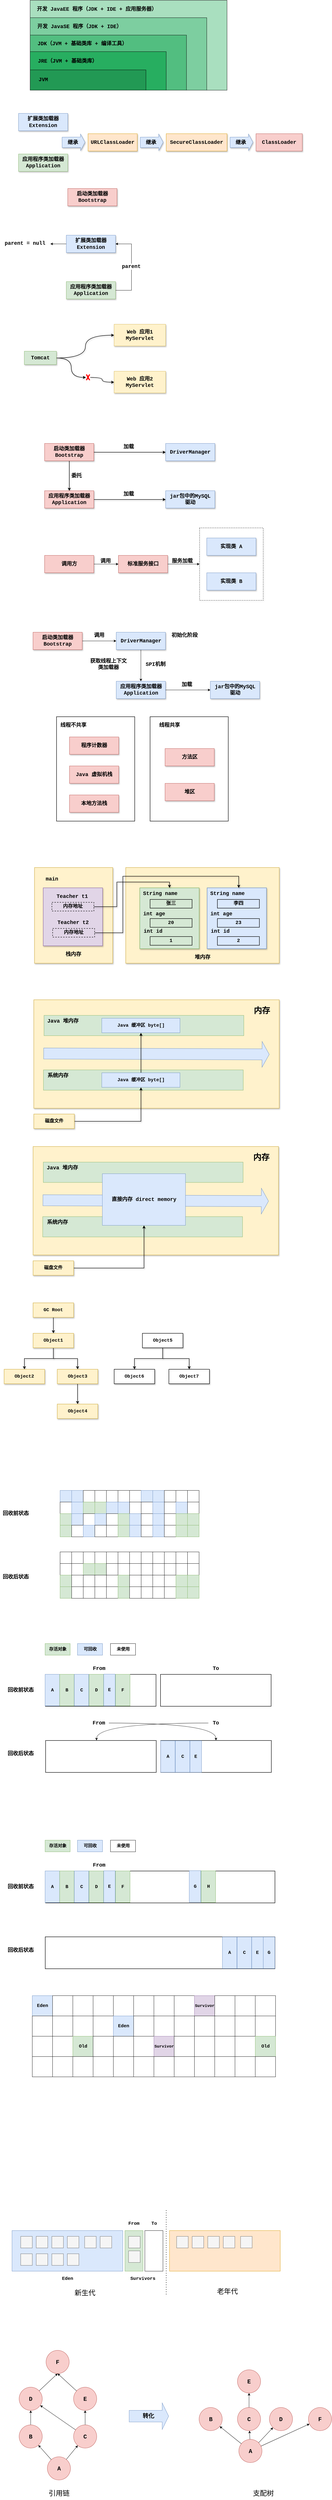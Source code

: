 <mxfile version="24.3.1" type="github">
  <diagram name="第 1 页" id="4XuqgBqllzZ5i-OFDoUk">
    <mxGraphModel dx="1549" dy="674" grid="0" gridSize="10" guides="1" tooltips="1" connect="1" arrows="1" fold="1" page="0" pageScale="1" pageWidth="827" pageHeight="1169" math="0" shadow="0">
      <root>
        <mxCell id="0" />
        <mxCell id="1" parent="0" />
        <mxCell id="4eOzYlQui4YJyXXv_W1e-53" value="" style="rounded=0;whiteSpace=wrap;html=1;strokeWidth=1.5;" parent="1" vertex="1">
          <mxGeometry x="474" y="2550" width="270" height="360" as="geometry" />
        </mxCell>
        <mxCell id="4eOzYlQui4YJyXXv_W1e-51" value="" style="rounded=0;whiteSpace=wrap;html=1;strokeWidth=1.5;" parent="1" vertex="1">
          <mxGeometry x="151" y="2550" width="270" height="360" as="geometry" />
        </mxCell>
        <mxCell id="4eOzYlQui4YJyXXv_W1e-27" value="" style="rounded=0;whiteSpace=wrap;html=1;dashed=1;gradientColor=default;fillColor=none;shadow=1;" parent="1" vertex="1">
          <mxGeometry x="645" y="1899" width="220" height="250" as="geometry" />
        </mxCell>
        <mxCell id="dcWBwzug1pwUgWj8RsAs-1" value="" style="rounded=0;whiteSpace=wrap;html=1;fillColor=#A9DFBF;" parent="1" vertex="1">
          <mxGeometry x="60" y="80" width="680" height="310" as="geometry" />
        </mxCell>
        <mxCell id="dcWBwzug1pwUgWj8RsAs-2" value="&lt;b&gt;&lt;font style=&quot;font-size: 18px;&quot; face=&quot;Courier New&quot;&gt;开发 JavaEE 程序（JDK + IDE + 应用服务器）&lt;/font&gt;&lt;/b&gt;" style="text;html=1;align=center;verticalAlign=middle;resizable=0;points=[];autosize=1;strokeColor=none;fillColor=none;" parent="1" vertex="1">
          <mxGeometry x="70" y="91" width="440" height="40" as="geometry" />
        </mxCell>
        <mxCell id="dcWBwzug1pwUgWj8RsAs-3" value="" style="rounded=0;whiteSpace=wrap;html=1;fillColor=#7DCEA0;" parent="1" vertex="1">
          <mxGeometry x="60" y="140" width="610" height="250" as="geometry" />
        </mxCell>
        <mxCell id="dcWBwzug1pwUgWj8RsAs-4" value="&lt;b&gt;&lt;font style=&quot;font-size: 18px;&quot; face=&quot;Courier New&quot;&gt;开发 JavaSE 程序（JDK + IDE）&lt;/font&gt;&lt;/b&gt;" style="text;html=1;align=center;verticalAlign=middle;resizable=0;points=[];autosize=1;strokeColor=none;fillColor=none;" parent="1" vertex="1">
          <mxGeometry x="70" y="151" width="320" height="40" as="geometry" />
        </mxCell>
        <mxCell id="dcWBwzug1pwUgWj8RsAs-5" value="" style="rounded=0;whiteSpace=wrap;html=1;fillColor=#52BE80;" parent="1" vertex="1">
          <mxGeometry x="60" y="200" width="540" height="190" as="geometry" />
        </mxCell>
        <mxCell id="dcWBwzug1pwUgWj8RsAs-6" value="&lt;font face=&quot;Courier New&quot;&gt;&lt;span style=&quot;font-size: 18px;&quot;&gt;&lt;b&gt;JDK（JVM + 基础类库 + 编译工具）&lt;/b&gt;&lt;/span&gt;&lt;/font&gt;" style="text;html=1;align=center;verticalAlign=middle;resizable=0;points=[];autosize=1;strokeColor=none;fillColor=none;" parent="1" vertex="1">
          <mxGeometry x="75" y="210" width="330" height="40" as="geometry" />
        </mxCell>
        <mxCell id="dcWBwzug1pwUgWj8RsAs-7" value="" style="rounded=0;whiteSpace=wrap;html=1;fillColor=#27AE60;" parent="1" vertex="1">
          <mxGeometry x="60" y="257" width="470" height="133" as="geometry" />
        </mxCell>
        <mxCell id="dcWBwzug1pwUgWj8RsAs-8" value="&lt;font face=&quot;Courier New&quot;&gt;&lt;span style=&quot;font-size: 18px;&quot;&gt;&lt;b&gt;JRE（JVM + 基础类库）&lt;/b&gt;&lt;/span&gt;&lt;/font&gt;" style="text;html=1;align=center;verticalAlign=middle;resizable=0;points=[];autosize=1;strokeColor=none;fillColor=none;" parent="1" vertex="1">
          <mxGeometry x="74" y="270" width="230" height="40" as="geometry" />
        </mxCell>
        <mxCell id="dcWBwzug1pwUgWj8RsAs-9" value="" style="rounded=0;whiteSpace=wrap;html=1;fillColor=#229954;" parent="1" vertex="1">
          <mxGeometry x="60" y="320" width="400" height="70" as="geometry" />
        </mxCell>
        <mxCell id="dcWBwzug1pwUgWj8RsAs-10" value="&lt;font face=&quot;Courier New&quot;&gt;&lt;span style=&quot;font-size: 18px;&quot;&gt;&lt;b&gt;JVM&lt;/b&gt;&lt;/span&gt;&lt;/font&gt;" style="text;html=1;align=center;verticalAlign=middle;resizable=0;points=[];autosize=1;strokeColor=none;fillColor=none;" parent="1" vertex="1">
          <mxGeometry x="75" y="333.5" width="60" height="40" as="geometry" />
        </mxCell>
        <mxCell id="dcWBwzug1pwUgWj8RsAs-11" value="&lt;b style=&quot;font-size: 18px;&quot;&gt;&lt;font style=&quot;font-size: 18px;&quot; face=&quot;Courier New&quot;&gt;扩展类加载器&lt;br&gt;Extension&lt;/font&gt;&lt;/b&gt;" style="rounded=0;whiteSpace=wrap;html=1;fillColor=#dae8fc;strokeColor=#6c8ebf;shadow=1;" parent="1" vertex="1">
          <mxGeometry x="20" y="470" width="170" height="60" as="geometry" />
        </mxCell>
        <mxCell id="dcWBwzug1pwUgWj8RsAs-12" value="&lt;font face=&quot;Courier New&quot;&gt;&lt;span style=&quot;font-size: 18px;&quot;&gt;&lt;b&gt;应用程序类加载器Application&lt;/b&gt;&lt;/span&gt;&lt;/font&gt;" style="rounded=0;whiteSpace=wrap;html=1;fillColor=#d5e8d4;strokeColor=#82b366;shadow=1;" parent="1" vertex="1">
          <mxGeometry x="20" y="610" width="170" height="60" as="geometry" />
        </mxCell>
        <mxCell id="dcWBwzug1pwUgWj8RsAs-13" value="&lt;font face=&quot;Courier New&quot;&gt;&lt;span style=&quot;font-size: 18px;&quot;&gt;&lt;b&gt;URLClassLoader&lt;/b&gt;&lt;/span&gt;&lt;/font&gt;" style="rounded=0;whiteSpace=wrap;html=1;fillColor=#ffe6cc;strokeColor=#d79b00;shadow=1;" parent="1" vertex="1">
          <mxGeometry x="260" y="540" width="170" height="60" as="geometry" />
        </mxCell>
        <mxCell id="dcWBwzug1pwUgWj8RsAs-14" value="&lt;font face=&quot;Courier New&quot;&gt;&lt;span style=&quot;font-size: 18px;&quot;&gt;&lt;b&gt;SecureClassLoader&lt;/b&gt;&lt;/span&gt;&lt;/font&gt;" style="rounded=0;whiteSpace=wrap;html=1;fillColor=#ffe6cc;strokeColor=#d79b00;shadow=1;" parent="1" vertex="1">
          <mxGeometry x="530" y="540" width="210" height="60" as="geometry" />
        </mxCell>
        <mxCell id="dcWBwzug1pwUgWj8RsAs-15" value="&lt;font face=&quot;Courier New&quot;&gt;&lt;span style=&quot;font-size: 18px;&quot;&gt;&lt;b&gt;ClassLoader&lt;/b&gt;&lt;/span&gt;&lt;/font&gt;" style="rounded=0;whiteSpace=wrap;html=1;fillColor=#f8cecc;strokeColor=#b85450;shadow=1;" parent="1" vertex="1">
          <mxGeometry x="840" y="540" width="160" height="60" as="geometry" />
        </mxCell>
        <mxCell id="dcWBwzug1pwUgWj8RsAs-19" value="" style="shape=flexArrow;endArrow=classic;html=1;rounded=0;width=36;endSize=4.76;fillColor=#dae8fc;strokeColor=#6c8ebf;shadow=1;" parent="1" edge="1">
          <mxGeometry width="50" height="50" relative="1" as="geometry">
            <mxPoint x="440" y="570" as="sourcePoint" />
            <mxPoint x="520" y="569.5" as="targetPoint" />
          </mxGeometry>
        </mxCell>
        <mxCell id="dcWBwzug1pwUgWj8RsAs-20" value="&lt;b style=&quot;font-size: 18px;&quot;&gt;&lt;font face=&quot;Courier New&quot; style=&quot;font-size: 18px;&quot;&gt;继承&lt;/font&gt;&lt;/b&gt;" style="edgeLabel;html=1;align=center;verticalAlign=middle;resizable=0;points=[];fontSize=18;labelBackgroundColor=none;" parent="dcWBwzug1pwUgWj8RsAs-19" vertex="1" connectable="0">
          <mxGeometry x="0.414" y="2" relative="1" as="geometry">
            <mxPoint x="-20" y="3" as="offset" />
          </mxGeometry>
        </mxCell>
        <mxCell id="dcWBwzug1pwUgWj8RsAs-21" value="" style="shape=flexArrow;endArrow=classic;html=1;rounded=0;width=36;endSize=4.76;fillColor=#dae8fc;strokeColor=#6c8ebf;shadow=1;" parent="1" edge="1">
          <mxGeometry width="50" height="50" relative="1" as="geometry">
            <mxPoint x="750" y="570" as="sourcePoint" />
            <mxPoint x="830" y="569.5" as="targetPoint" />
          </mxGeometry>
        </mxCell>
        <mxCell id="dcWBwzug1pwUgWj8RsAs-22" value="&lt;b style=&quot;font-size: 18px;&quot;&gt;&lt;font face=&quot;Courier New&quot; style=&quot;font-size: 18px;&quot;&gt;继承&lt;/font&gt;&lt;/b&gt;" style="edgeLabel;html=1;align=center;verticalAlign=middle;resizable=0;points=[];fontSize=18;labelBackgroundColor=none;" parent="dcWBwzug1pwUgWj8RsAs-21" vertex="1" connectable="0">
          <mxGeometry x="0.414" y="2" relative="1" as="geometry">
            <mxPoint x="-20" y="3" as="offset" />
          </mxGeometry>
        </mxCell>
        <mxCell id="dcWBwzug1pwUgWj8RsAs-24" value="" style="shape=flexArrow;endArrow=classic;html=1;rounded=0;width=36;endSize=4.76;fillColor=#dae8fc;strokeColor=#6c8ebf;shadow=1;" parent="1" edge="1">
          <mxGeometry width="50" height="50" relative="1" as="geometry">
            <mxPoint x="170" y="570" as="sourcePoint" />
            <mxPoint x="250" y="569.5" as="targetPoint" />
          </mxGeometry>
        </mxCell>
        <mxCell id="dcWBwzug1pwUgWj8RsAs-25" value="&lt;b style=&quot;font-size: 18px;&quot;&gt;&lt;font face=&quot;Courier New&quot; style=&quot;font-size: 18px;&quot;&gt;继承&lt;/font&gt;&lt;/b&gt;" style="edgeLabel;html=1;align=center;verticalAlign=middle;resizable=0;points=[];fontSize=18;labelBackgroundColor=none;" parent="dcWBwzug1pwUgWj8RsAs-24" vertex="1" connectable="0">
          <mxGeometry x="0.414" y="2" relative="1" as="geometry">
            <mxPoint x="-20" y="3" as="offset" />
          </mxGeometry>
        </mxCell>
        <mxCell id="dcWBwzug1pwUgWj8RsAs-35" style="edgeStyle=orthogonalEdgeStyle;rounded=0;orthogonalLoop=1;jettySize=auto;html=1;" parent="1" source="dcWBwzug1pwUgWj8RsAs-26" edge="1">
          <mxGeometry relative="1" as="geometry">
            <mxPoint x="130" y="920" as="targetPoint" />
          </mxGeometry>
        </mxCell>
        <mxCell id="dcWBwzug1pwUgWj8RsAs-26" value="&lt;b style=&quot;font-size: 18px;&quot;&gt;&lt;font style=&quot;font-size: 18px;&quot; face=&quot;Courier New&quot;&gt;扩展类加载器&lt;br&gt;Extension&lt;/font&gt;&lt;/b&gt;" style="rounded=0;whiteSpace=wrap;html=1;fillColor=#dae8fc;strokeColor=#6c8ebf;shadow=1;" parent="1" vertex="1">
          <mxGeometry x="185" y="890" width="170" height="60" as="geometry" />
        </mxCell>
        <mxCell id="dcWBwzug1pwUgWj8RsAs-29" style="edgeStyle=orthogonalEdgeStyle;rounded=0;orthogonalLoop=1;jettySize=auto;html=1;entryX=1;entryY=0.5;entryDx=0;entryDy=0;" parent="1" source="dcWBwzug1pwUgWj8RsAs-27" target="dcWBwzug1pwUgWj8RsAs-26" edge="1">
          <mxGeometry relative="1" as="geometry">
            <Array as="points">
              <mxPoint x="410" y="1080" />
              <mxPoint x="410" y="920" />
            </Array>
          </mxGeometry>
        </mxCell>
        <mxCell id="dcWBwzug1pwUgWj8RsAs-30" value="&lt;b&gt;&lt;font style=&quot;font-size: 18px;&quot; face=&quot;Courier New&quot;&gt;parent&lt;/font&gt;&lt;/b&gt;" style="edgeLabel;html=1;align=center;verticalAlign=middle;resizable=0;points=[];" parent="dcWBwzug1pwUgWj8RsAs-29" vertex="1" connectable="0">
          <mxGeometry x="0.019" y="1" relative="1" as="geometry">
            <mxPoint as="offset" />
          </mxGeometry>
        </mxCell>
        <mxCell id="dcWBwzug1pwUgWj8RsAs-27" value="&lt;font face=&quot;Courier New&quot;&gt;&lt;span style=&quot;font-size: 18px;&quot;&gt;&lt;b&gt;应用程序类加载器Application&lt;/b&gt;&lt;/span&gt;&lt;/font&gt;" style="rounded=0;whiteSpace=wrap;html=1;fillColor=#d5e8d4;strokeColor=#82b366;shadow=1;" parent="1" vertex="1">
          <mxGeometry x="185" y="1050" width="170" height="60" as="geometry" />
        </mxCell>
        <mxCell id="dcWBwzug1pwUgWj8RsAs-28" value="&lt;font face=&quot;Courier New&quot;&gt;&lt;span style=&quot;font-size: 18px;&quot;&gt;&lt;b&gt;启动类加载器Bootstrap&lt;/b&gt;&lt;/span&gt;&lt;/font&gt;" style="rounded=0;whiteSpace=wrap;html=1;fillColor=#f8cecc;strokeColor=#b85450;shadow=1;" parent="1" vertex="1">
          <mxGeometry x="190" y="729" width="170" height="60" as="geometry" />
        </mxCell>
        <mxCell id="dcWBwzug1pwUgWj8RsAs-34" value="&lt;b&gt;&lt;font style=&quot;font-size: 18px;&quot; face=&quot;Courier New&quot;&gt;parent = null&lt;/font&gt;&lt;/b&gt;" style="edgeLabel;html=1;align=center;verticalAlign=middle;resizable=0;points=[];" parent="1" vertex="1" connectable="0">
          <mxGeometry x="40" y="920" as="geometry">
            <mxPoint x="2" y="-2" as="offset" />
          </mxGeometry>
        </mxCell>
        <mxCell id="4eOzYlQui4YJyXXv_W1e-5" style="edgeStyle=orthogonalEdgeStyle;rounded=0;orthogonalLoop=1;jettySize=auto;html=1;entryX=0;entryY=0.5;entryDx=0;entryDy=0;curved=1;strokeWidth=1.5;shadow=1;" parent="1" source="4eOzYlQui4YJyXXv_W1e-2" target="4eOzYlQui4YJyXXv_W1e-3" edge="1">
          <mxGeometry relative="1" as="geometry" />
        </mxCell>
        <mxCell id="4eOzYlQui4YJyXXv_W1e-6" style="edgeStyle=orthogonalEdgeStyle;rounded=0;orthogonalLoop=1;jettySize=auto;html=1;entryX=0;entryY=0.5;entryDx=0;entryDy=0;curved=1;strokeWidth=1.5;shadow=1;" parent="1" source="4eOzYlQui4YJyXXv_W1e-8" target="4eOzYlQui4YJyXXv_W1e-4" edge="1">
          <mxGeometry relative="1" as="geometry" />
        </mxCell>
        <mxCell id="4eOzYlQui4YJyXXv_W1e-2" value="&lt;font face=&quot;Courier New&quot;&gt;&lt;span style=&quot;font-size: 18px;&quot;&gt;&lt;b&gt;Tomcat&lt;/b&gt;&lt;/span&gt;&lt;/font&gt;" style="rounded=0;whiteSpace=wrap;html=1;fillColor=#d5e8d4;strokeColor=#82b366;shadow=1;" parent="1" vertex="1">
          <mxGeometry x="40" y="1290" width="111" height="46" as="geometry" />
        </mxCell>
        <mxCell id="4eOzYlQui4YJyXXv_W1e-3" value="&lt;font face=&quot;Courier New&quot;&gt;&lt;span style=&quot;font-size: 18px;&quot;&gt;&lt;b&gt;Web 应用1&lt;br&gt;MyServlet&lt;br&gt;&lt;/b&gt;&lt;/span&gt;&lt;/font&gt;" style="rounded=0;whiteSpace=wrap;html=1;fillColor=#fff2cc;strokeColor=#d6b656;shadow=1;" parent="1" vertex="1">
          <mxGeometry x="350" y="1197" width="178" height="75" as="geometry" />
        </mxCell>
        <mxCell id="4eOzYlQui4YJyXXv_W1e-4" value="&lt;font face=&quot;Courier New&quot;&gt;&lt;span style=&quot;font-size: 18px;&quot;&gt;&lt;b&gt;Web 应用2&lt;br&gt;MyServlet&lt;br&gt;&lt;/b&gt;&lt;/span&gt;&lt;/font&gt;" style="rounded=0;whiteSpace=wrap;html=1;fillColor=#fff2cc;strokeColor=#d6b656;shadow=1;" parent="1" vertex="1">
          <mxGeometry x="350" y="1359" width="178" height="75" as="geometry" />
        </mxCell>
        <mxCell id="4eOzYlQui4YJyXXv_W1e-9" value="" style="edgeStyle=orthogonalEdgeStyle;rounded=0;orthogonalLoop=1;jettySize=auto;html=1;entryX=0;entryY=0.5;entryDx=0;entryDy=0;curved=1;strokeWidth=1.5;shadow=1;" parent="1" source="4eOzYlQui4YJyXXv_W1e-2" target="4eOzYlQui4YJyXXv_W1e-8" edge="1">
          <mxGeometry relative="1" as="geometry">
            <mxPoint x="151" y="1313" as="sourcePoint" />
            <mxPoint x="350" y="1397" as="targetPoint" />
          </mxGeometry>
        </mxCell>
        <mxCell id="4eOzYlQui4YJyXXv_W1e-8" value="" style="verticalLabelPosition=bottom;verticalAlign=top;html=1;shape=mxgraph.basic.x;fillColor=#FF0000;strokeColor=none;" parent="1" vertex="1">
          <mxGeometry x="252.5" y="1370" width="15" height="20" as="geometry" />
        </mxCell>
        <mxCell id="4eOzYlQui4YJyXXv_W1e-12" style="edgeStyle=orthogonalEdgeStyle;rounded=0;orthogonalLoop=1;jettySize=auto;html=1;strokeWidth=1.5;shadow=1;" parent="1" source="4eOzYlQui4YJyXXv_W1e-10" target="4eOzYlQui4YJyXXv_W1e-11" edge="1">
          <mxGeometry relative="1" as="geometry" />
        </mxCell>
        <mxCell id="4eOzYlQui4YJyXXv_W1e-17" style="edgeStyle=orthogonalEdgeStyle;rounded=0;orthogonalLoop=1;jettySize=auto;html=1;strokeWidth=1.5;shadow=1;" parent="1" source="4eOzYlQui4YJyXXv_W1e-10" target="4eOzYlQui4YJyXXv_W1e-15" edge="1">
          <mxGeometry relative="1" as="geometry" />
        </mxCell>
        <mxCell id="4eOzYlQui4YJyXXv_W1e-10" value="&lt;font face=&quot;Courier New&quot;&gt;&lt;span style=&quot;font-size: 18px;&quot;&gt;&lt;b&gt;启动类加载器Bootstrap&lt;/b&gt;&lt;/span&gt;&lt;/font&gt;" style="rounded=0;whiteSpace=wrap;html=1;fillColor=#f8cecc;strokeColor=#b85450;shadow=1;" parent="1" vertex="1">
          <mxGeometry x="110" y="1608" width="170" height="60" as="geometry" />
        </mxCell>
        <mxCell id="4eOzYlQui4YJyXXv_W1e-19" style="edgeStyle=orthogonalEdgeStyle;rounded=0;orthogonalLoop=1;jettySize=auto;html=1;strokeWidth=1.5;shadow=1;" parent="1" source="4eOzYlQui4YJyXXv_W1e-11" target="4eOzYlQui4YJyXXv_W1e-16" edge="1">
          <mxGeometry relative="1" as="geometry" />
        </mxCell>
        <mxCell id="4eOzYlQui4YJyXXv_W1e-11" value="&lt;font face=&quot;Courier New&quot;&gt;&lt;span style=&quot;font-size: 18px;&quot;&gt;&lt;b&gt;应用程序类加载器&lt;br&gt;Application&lt;br&gt;&lt;/b&gt;&lt;/span&gt;&lt;/font&gt;" style="rounded=0;whiteSpace=wrap;html=1;fillColor=#f8cecc;strokeColor=#b85450;shadow=1;" parent="1" vertex="1">
          <mxGeometry x="110" y="1771" width="170" height="60" as="geometry" />
        </mxCell>
        <mxCell id="4eOzYlQui4YJyXXv_W1e-14" value="&lt;b&gt;&lt;font style=&quot;font-size: 18px;&quot; face=&quot;Courier New&quot;&gt;委托&lt;/font&gt;&lt;/b&gt;" style="text;html=1;align=center;verticalAlign=middle;resizable=0;points=[];autosize=1;strokeColor=none;fillColor=none;" parent="1" vertex="1">
          <mxGeometry x="190" y="1700" width="60" height="40" as="geometry" />
        </mxCell>
        <mxCell id="4eOzYlQui4YJyXXv_W1e-15" value="&lt;font face=&quot;Courier New&quot;&gt;&lt;span style=&quot;font-size: 18px;&quot;&gt;&lt;b&gt;DriverManager&lt;/b&gt;&lt;/span&gt;&lt;/font&gt;" style="rounded=0;whiteSpace=wrap;html=1;fillColor=#dae8fc;strokeColor=#6c8ebf;shadow=1;" parent="1" vertex="1">
          <mxGeometry x="528" y="1608" width="170" height="60" as="geometry" />
        </mxCell>
        <mxCell id="4eOzYlQui4YJyXXv_W1e-16" value="&lt;font face=&quot;Courier New&quot;&gt;&lt;span style=&quot;font-size: 18px;&quot;&gt;&lt;b&gt;jar包中的MySQL&lt;br&gt;驱动&lt;br&gt;&lt;/b&gt;&lt;/span&gt;&lt;/font&gt;" style="rounded=0;whiteSpace=wrap;html=1;fillColor=#dae8fc;strokeColor=#6c8ebf;shadow=1;" parent="1" vertex="1">
          <mxGeometry x="528" y="1771" width="170" height="60" as="geometry" />
        </mxCell>
        <mxCell id="4eOzYlQui4YJyXXv_W1e-18" value="&lt;b&gt;&lt;font style=&quot;font-size: 18px;&quot; face=&quot;Courier New&quot;&gt;加载&lt;/font&gt;&lt;/b&gt;" style="text;html=1;align=center;verticalAlign=middle;resizable=0;points=[];autosize=1;strokeColor=none;fillColor=none;" parent="1" vertex="1">
          <mxGeometry x="370" y="1600" width="60" height="40" as="geometry" />
        </mxCell>
        <mxCell id="4eOzYlQui4YJyXXv_W1e-20" value="&lt;b&gt;&lt;font style=&quot;font-size: 18px;&quot; face=&quot;Courier New&quot;&gt;加载&lt;/font&gt;&lt;/b&gt;" style="text;html=1;align=center;verticalAlign=middle;resizable=0;points=[];autosize=1;strokeColor=none;fillColor=none;" parent="1" vertex="1">
          <mxGeometry x="370" y="1763" width="60" height="40" as="geometry" />
        </mxCell>
        <mxCell id="4eOzYlQui4YJyXXv_W1e-25" style="edgeStyle=orthogonalEdgeStyle;rounded=0;orthogonalLoop=1;jettySize=auto;html=1;" parent="1" source="4eOzYlQui4YJyXXv_W1e-21" target="4eOzYlQui4YJyXXv_W1e-22" edge="1">
          <mxGeometry relative="1" as="geometry" />
        </mxCell>
        <mxCell id="4eOzYlQui4YJyXXv_W1e-21" value="&lt;font face=&quot;Courier New&quot;&gt;&lt;span style=&quot;font-size: 18px;&quot;&gt;&lt;b&gt;调用方&lt;/b&gt;&lt;/span&gt;&lt;/font&gt;" style="rounded=0;whiteSpace=wrap;html=1;fillColor=#f8cecc;strokeColor=#b85450;shadow=1;" parent="1" vertex="1">
          <mxGeometry x="110" y="1994" width="170" height="60" as="geometry" />
        </mxCell>
        <mxCell id="4eOzYlQui4YJyXXv_W1e-28" style="edgeStyle=orthogonalEdgeStyle;rounded=0;orthogonalLoop=1;jettySize=auto;html=1;entryX=0;entryY=0.5;entryDx=0;entryDy=0;" parent="1" source="4eOzYlQui4YJyXXv_W1e-22" target="4eOzYlQui4YJyXXv_W1e-27" edge="1">
          <mxGeometry relative="1" as="geometry" />
        </mxCell>
        <mxCell id="4eOzYlQui4YJyXXv_W1e-22" value="&lt;font face=&quot;Courier New&quot;&gt;&lt;span style=&quot;font-size: 18px;&quot;&gt;&lt;b&gt;标准服务接口&lt;/b&gt;&lt;/span&gt;&lt;/font&gt;" style="rounded=0;whiteSpace=wrap;html=1;fillColor=#f8cecc;strokeColor=#b85450;shadow=1;" parent="1" vertex="1">
          <mxGeometry x="365" y="1994" width="170" height="60" as="geometry" />
        </mxCell>
        <mxCell id="4eOzYlQui4YJyXXv_W1e-23" value="&lt;font face=&quot;Courier New&quot;&gt;&lt;span style=&quot;font-size: 18px;&quot;&gt;&lt;b&gt;实现类 A&lt;br&gt;&lt;/b&gt;&lt;/span&gt;&lt;/font&gt;" style="rounded=0;whiteSpace=wrap;html=1;fillColor=#dae8fc;strokeColor=#6c8ebf;shadow=1;" parent="1" vertex="1">
          <mxGeometry x="670" y="1934" width="170" height="60" as="geometry" />
        </mxCell>
        <mxCell id="4eOzYlQui4YJyXXv_W1e-24" value="&lt;font face=&quot;Courier New&quot;&gt;&lt;span style=&quot;font-size: 18px;&quot;&gt;&lt;b&gt;实现类 B&lt;br&gt;&lt;/b&gt;&lt;/span&gt;&lt;/font&gt;" style="rounded=0;whiteSpace=wrap;html=1;fillColor=#dae8fc;strokeColor=#6c8ebf;shadow=1;" parent="1" vertex="1">
          <mxGeometry x="670" y="2054" width="170" height="60" as="geometry" />
        </mxCell>
        <mxCell id="4eOzYlQui4YJyXXv_W1e-26" value="&lt;b&gt;&lt;font style=&quot;font-size: 18px;&quot; face=&quot;Courier New&quot;&gt;调用&lt;/font&gt;&lt;/b&gt;" style="text;html=1;align=center;verticalAlign=middle;resizable=0;points=[];autosize=1;strokeColor=none;fillColor=none;" parent="1" vertex="1">
          <mxGeometry x="290" y="1994" width="60" height="40" as="geometry" />
        </mxCell>
        <mxCell id="4eOzYlQui4YJyXXv_W1e-29" value="&lt;font face=&quot;Courier New&quot;&gt;&lt;span style=&quot;font-size: 18px;&quot;&gt;&lt;b&gt;服务加载&lt;/b&gt;&lt;/span&gt;&lt;/font&gt;" style="text;html=1;align=center;verticalAlign=middle;resizable=0;points=[];autosize=1;strokeColor=none;fillColor=none;" parent="1" vertex="1">
          <mxGeometry x="535" y="1994" width="100" height="40" as="geometry" />
        </mxCell>
        <mxCell id="4eOzYlQui4YJyXXv_W1e-37" style="edgeStyle=orthogonalEdgeStyle;rounded=0;orthogonalLoop=1;jettySize=auto;html=1;" parent="1" source="4eOzYlQui4YJyXXv_W1e-31" target="4eOzYlQui4YJyXXv_W1e-32" edge="1">
          <mxGeometry relative="1" as="geometry" />
        </mxCell>
        <mxCell id="4eOzYlQui4YJyXXv_W1e-31" value="&lt;font face=&quot;Courier New&quot;&gt;&lt;span style=&quot;font-size: 18px;&quot;&gt;&lt;b&gt;启动类加载器Bootstrap&lt;/b&gt;&lt;/span&gt;&lt;/font&gt;" style="rounded=0;whiteSpace=wrap;html=1;fillColor=#f8cecc;strokeColor=#b85450;shadow=1;" parent="1" vertex="1">
          <mxGeometry x="70" y="2259" width="170" height="60" as="geometry" />
        </mxCell>
        <mxCell id="4eOzYlQui4YJyXXv_W1e-39" style="edgeStyle=orthogonalEdgeStyle;rounded=0;orthogonalLoop=1;jettySize=auto;html=1;" parent="1" source="4eOzYlQui4YJyXXv_W1e-32" target="4eOzYlQui4YJyXXv_W1e-33" edge="1">
          <mxGeometry relative="1" as="geometry" />
        </mxCell>
        <mxCell id="4eOzYlQui4YJyXXv_W1e-32" value="&lt;font face=&quot;Courier New&quot;&gt;&lt;span style=&quot;font-size: 18px;&quot;&gt;&lt;b&gt;DriverManager&lt;br&gt;&lt;/b&gt;&lt;/span&gt;&lt;/font&gt;" style="rounded=0;whiteSpace=wrap;html=1;fillColor=#dae8fc;strokeColor=#6c8ebf;shadow=1;" parent="1" vertex="1">
          <mxGeometry x="357.5" y="2259" width="170" height="60" as="geometry" />
        </mxCell>
        <mxCell id="4eOzYlQui4YJyXXv_W1e-41" style="edgeStyle=orthogonalEdgeStyle;rounded=0;orthogonalLoop=1;jettySize=auto;html=1;" parent="1" source="4eOzYlQui4YJyXXv_W1e-33" target="4eOzYlQui4YJyXXv_W1e-34" edge="1">
          <mxGeometry relative="1" as="geometry" />
        </mxCell>
        <mxCell id="4eOzYlQui4YJyXXv_W1e-33" value="&lt;font face=&quot;Courier New&quot;&gt;&lt;span style=&quot;font-size: 18px;&quot;&gt;&lt;b&gt;应用程序类加载器&lt;br&gt;Application&lt;br&gt;&lt;/b&gt;&lt;/span&gt;&lt;/font&gt;" style="rounded=0;whiteSpace=wrap;html=1;fillColor=#dae8fc;strokeColor=#6c8ebf;shadow=1;" parent="1" vertex="1">
          <mxGeometry x="357.5" y="2428" width="170" height="60" as="geometry" />
        </mxCell>
        <mxCell id="4eOzYlQui4YJyXXv_W1e-34" value="&lt;font face=&quot;Courier New&quot;&gt;&lt;span style=&quot;font-size: 18px;&quot;&gt;&lt;b&gt;jar包中的MySQL&lt;br&gt;驱动&lt;br&gt;&lt;/b&gt;&lt;/span&gt;&lt;/font&gt;" style="rounded=0;whiteSpace=wrap;html=1;fillColor=#dae8fc;strokeColor=#6c8ebf;shadow=1;" parent="1" vertex="1">
          <mxGeometry x="682.5" y="2428" width="170" height="60" as="geometry" />
        </mxCell>
        <mxCell id="4eOzYlQui4YJyXXv_W1e-36" value="&lt;b&gt;&lt;font style=&quot;font-size: 18px;&quot; face=&quot;Courier New&quot;&gt;调用&lt;/font&gt;&lt;/b&gt;" style="text;html=1;align=center;verticalAlign=middle;resizable=0;points=[];autosize=1;strokeColor=none;fillColor=none;" parent="1" vertex="1">
          <mxGeometry x="267.5" y="2250" width="60" height="40" as="geometry" />
        </mxCell>
        <mxCell id="4eOzYlQui4YJyXXv_W1e-38" value="&lt;b&gt;&lt;font style=&quot;font-size: 18px;&quot; face=&quot;Courier New&quot;&gt;初始化阶段&lt;/font&gt;&lt;/b&gt;" style="text;html=1;align=center;verticalAlign=middle;resizable=0;points=[];autosize=1;strokeColor=none;fillColor=none;" parent="1" vertex="1">
          <mxGeometry x="537.5" y="2250" width="110" height="40" as="geometry" />
        </mxCell>
        <mxCell id="4eOzYlQui4YJyXXv_W1e-40" value="&lt;b&gt;&lt;font style=&quot;font-size: 18px;&quot; face=&quot;Courier New&quot;&gt;SPI机制&lt;/font&gt;&lt;/b&gt;" style="text;html=1;align=center;verticalAlign=middle;resizable=0;points=[];autosize=1;strokeColor=none;fillColor=none;" parent="1" vertex="1">
          <mxGeometry x="447.5" y="2350" width="90" height="40" as="geometry" />
        </mxCell>
        <mxCell id="4eOzYlQui4YJyXXv_W1e-42" value="&lt;font face=&quot;Courier New&quot;&gt;&lt;span style=&quot;font-size: 18px;&quot;&gt;&lt;b&gt;加载&lt;/b&gt;&lt;/span&gt;&lt;/font&gt;" style="text;html=1;align=center;verticalAlign=middle;resizable=0;points=[];autosize=1;strokeColor=none;fillColor=none;" parent="1" vertex="1">
          <mxGeometry x="570.5" y="2420" width="60" height="40" as="geometry" />
        </mxCell>
        <mxCell id="4eOzYlQui4YJyXXv_W1e-43" value="&lt;b&gt;&lt;font style=&quot;font-size: 18px;&quot; face=&quot;Courier New&quot;&gt;获取线程上下文&lt;br&gt;类加载器&lt;/font&gt;&lt;/b&gt;" style="text;html=1;align=center;verticalAlign=middle;resizable=0;points=[];autosize=1;strokeColor=none;fillColor=none;" parent="1" vertex="1">
          <mxGeometry x="255" y="2340" width="150" height="60" as="geometry" />
        </mxCell>
        <mxCell id="4eOzYlQui4YJyXXv_W1e-46" value="&lt;font face=&quot;Courier New&quot;&gt;&lt;span style=&quot;font-size: 18px;&quot;&gt;&lt;b&gt;程序计数器&lt;/b&gt;&lt;/span&gt;&lt;/font&gt;" style="rounded=0;whiteSpace=wrap;html=1;fillColor=#f8cecc;strokeColor=#b85450;shadow=1;" parent="1" vertex="1">
          <mxGeometry x="196" y="2620" width="170" height="60" as="geometry" />
        </mxCell>
        <mxCell id="4eOzYlQui4YJyXXv_W1e-47" value="&lt;font face=&quot;Courier New&quot;&gt;&lt;span style=&quot;font-size: 18px;&quot;&gt;&lt;b&gt;Java 虚拟机栈&lt;/b&gt;&lt;/span&gt;&lt;/font&gt;" style="rounded=0;whiteSpace=wrap;html=1;fillColor=#f8cecc;strokeColor=#b85450;shadow=1;" parent="1" vertex="1">
          <mxGeometry x="196" y="2720" width="170" height="60" as="geometry" />
        </mxCell>
        <mxCell id="4eOzYlQui4YJyXXv_W1e-48" value="&lt;font face=&quot;Courier New&quot;&gt;&lt;span style=&quot;font-size: 18px;&quot;&gt;&lt;b&gt;本地方法栈&lt;/b&gt;&lt;/span&gt;&lt;/font&gt;" style="rounded=0;whiteSpace=wrap;html=1;fillColor=#f8cecc;strokeColor=#b85450;shadow=1;" parent="1" vertex="1">
          <mxGeometry x="196" y="2820" width="170" height="60" as="geometry" />
        </mxCell>
        <mxCell id="4eOzYlQui4YJyXXv_W1e-49" value="&lt;font face=&quot;Courier New&quot;&gt;&lt;span style=&quot;font-size: 18px;&quot;&gt;&lt;b&gt;方法区&lt;/b&gt;&lt;/span&gt;&lt;/font&gt;" style="rounded=0;whiteSpace=wrap;html=1;fillColor=#f8cecc;strokeColor=#b85450;shadow=1;" parent="1" vertex="1">
          <mxGeometry x="526" y="2660" width="170" height="60" as="geometry" />
        </mxCell>
        <mxCell id="4eOzYlQui4YJyXXv_W1e-50" value="&lt;font face=&quot;Courier New&quot;&gt;&lt;span style=&quot;font-size: 18px;&quot;&gt;&lt;b&gt;堆区&lt;/b&gt;&lt;/span&gt;&lt;/font&gt;" style="rounded=0;whiteSpace=wrap;html=1;fillColor=#f8cecc;strokeColor=#b85450;shadow=1;" parent="1" vertex="1">
          <mxGeometry x="526" y="2780" width="170" height="60" as="geometry" />
        </mxCell>
        <mxCell id="4eOzYlQui4YJyXXv_W1e-52" value="&lt;font face=&quot;Courier New&quot;&gt;&lt;span style=&quot;font-size: 18px;&quot;&gt;&lt;b&gt;线程不共享&lt;/b&gt;&lt;/span&gt;&lt;/font&gt;" style="text;html=1;align=center;verticalAlign=middle;resizable=0;points=[];autosize=1;strokeColor=none;fillColor=none;" parent="1" vertex="1">
          <mxGeometry x="153.5" y="2560" width="110" height="40" as="geometry" />
        </mxCell>
        <mxCell id="4eOzYlQui4YJyXXv_W1e-54" value="&lt;font face=&quot;Courier New&quot;&gt;&lt;span style=&quot;font-size: 18px;&quot;&gt;&lt;b&gt;线程共享&lt;/b&gt;&lt;/span&gt;&lt;/font&gt;" style="text;html=1;align=center;verticalAlign=middle;resizable=0;points=[];autosize=1;strokeColor=none;fillColor=none;" parent="1" vertex="1">
          <mxGeometry x="491" y="2560" width="100" height="40" as="geometry" />
        </mxCell>
        <mxCell id="4eOzYlQui4YJyXXv_W1e-56" value="" style="rounded=0;whiteSpace=wrap;html=1;strokeWidth=1.5;shadow=1;fillColor=#fff2cc;strokeColor=#d6b656;" parent="1" vertex="1">
          <mxGeometry x="75" y="3070" width="270" height="330" as="geometry" />
        </mxCell>
        <mxCell id="4eOzYlQui4YJyXXv_W1e-57" value="&lt;font face=&quot;Courier New&quot;&gt;&lt;span style=&quot;font-size: 18px;&quot;&gt;&lt;b&gt;main&lt;/b&gt;&lt;/span&gt;&lt;/font&gt;" style="text;html=1;align=center;verticalAlign=middle;resizable=0;points=[];autosize=1;strokeColor=none;fillColor=none;shadow=1;" parent="1" vertex="1">
          <mxGeometry x="100" y="3090" width="70" height="40" as="geometry" />
        </mxCell>
        <mxCell id="4eOzYlQui4YJyXXv_W1e-58" value="" style="rounded=0;whiteSpace=wrap;html=1;strokeWidth=1.5;shadow=1;fillColor=#e1d5e7;strokeColor=#9673a6;" parent="1" vertex="1">
          <mxGeometry x="105" y="3140" width="205" height="200" as="geometry" />
        </mxCell>
        <mxCell id="4eOzYlQui4YJyXXv_W1e-59" value="&lt;font face=&quot;Courier New&quot;&gt;&lt;span style=&quot;font-size: 18px;&quot;&gt;&lt;b&gt;Teacher t1&lt;/b&gt;&lt;/span&gt;&lt;/font&gt;" style="text;html=1;align=center;verticalAlign=middle;resizable=0;points=[];autosize=1;strokeColor=none;fillColor=none;shadow=1;" parent="1" vertex="1">
          <mxGeometry x="140" y="3150" width="130" height="40" as="geometry" />
        </mxCell>
        <mxCell id="4eOzYlQui4YJyXXv_W1e-60" value="&lt;b&gt;&lt;font style=&quot;font-size: 17px;&quot; face=&quot;Courier New&quot;&gt;内存地址&lt;/font&gt;&lt;/b&gt;" style="rounded=0;whiteSpace=wrap;html=1;strokeWidth=1.5;shadow=0;fillColor=#e1d5e7;strokeColor=default;dashed=1;" parent="1" vertex="1">
          <mxGeometry x="135" y="3190" width="145" height="30" as="geometry" />
        </mxCell>
        <mxCell id="4eOzYlQui4YJyXXv_W1e-61" value="&lt;font face=&quot;Courier New&quot;&gt;&lt;span style=&quot;font-size: 18px;&quot;&gt;&lt;b&gt;Teacher t2&lt;/b&gt;&lt;/span&gt;&lt;/font&gt;" style="text;html=1;align=center;verticalAlign=middle;resizable=0;points=[];autosize=1;strokeColor=none;fillColor=none;shadow=1;" parent="1" vertex="1">
          <mxGeometry x="142.5" y="3240" width="130" height="40" as="geometry" />
        </mxCell>
        <mxCell id="4eOzYlQui4YJyXXv_W1e-62" value="&lt;b&gt;&lt;font style=&quot;font-size: 17px;&quot; face=&quot;Courier New&quot;&gt;内存地址&lt;/font&gt;&lt;/b&gt;" style="rounded=0;whiteSpace=wrap;html=1;strokeWidth=1.5;shadow=0;fillColor=#e1d5e7;strokeColor=default;dashed=1;" parent="1" vertex="1">
          <mxGeometry x="137.5" y="3280" width="145" height="30" as="geometry" />
        </mxCell>
        <mxCell id="4eOzYlQui4YJyXXv_W1e-64" value="" style="rounded=0;whiteSpace=wrap;html=1;strokeWidth=1.5;shadow=1;fillColor=#fff2cc;strokeColor=#d6b656;" parent="1" vertex="1">
          <mxGeometry x="390" y="3070" width="530" height="330" as="geometry" />
        </mxCell>
        <mxCell id="4eOzYlQui4YJyXXv_W1e-65" value="&lt;font face=&quot;Courier New&quot;&gt;&lt;span style=&quot;font-size: 18px;&quot;&gt;&lt;b&gt;栈内存&lt;/b&gt;&lt;/span&gt;&lt;/font&gt;" style="text;html=1;align=center;verticalAlign=middle;resizable=0;points=[];autosize=1;strokeColor=none;fillColor=none;shadow=1;" parent="1" vertex="1">
          <mxGeometry x="168.5" y="3350" width="80" height="40" as="geometry" />
        </mxCell>
        <mxCell id="4eOzYlQui4YJyXXv_W1e-66" value="" style="rounded=0;whiteSpace=wrap;html=1;strokeWidth=1.5;shadow=1;fillColor=#d5e8d4;strokeColor=#82b366;" parent="1" vertex="1">
          <mxGeometry x="438.5" y="3140" width="205" height="210" as="geometry" />
        </mxCell>
        <mxCell id="4eOzYlQui4YJyXXv_W1e-67" value="&lt;font face=&quot;Courier New&quot;&gt;&lt;span style=&quot;font-size: 18px;&quot;&gt;&lt;b&gt;String name&lt;/b&gt;&lt;/span&gt;&lt;/font&gt;" style="text;html=1;align=center;verticalAlign=middle;resizable=0;points=[];autosize=1;strokeColor=none;fillColor=none;shadow=1;" parent="1" vertex="1">
          <mxGeometry x="438.5" y="3140" width="140" height="40" as="geometry" />
        </mxCell>
        <mxCell id="4eOzYlQui4YJyXXv_W1e-68" value="&lt;b&gt;&lt;font style=&quot;font-size: 17px;&quot; face=&quot;Courier New&quot;&gt;张三&lt;/font&gt;&lt;/b&gt;" style="rounded=0;whiteSpace=wrap;html=1;strokeWidth=1.5;shadow=0;fillColor=#d5e8d4;strokeColor=default;" parent="1" vertex="1">
          <mxGeometry x="474" y="3180" width="145" height="30" as="geometry" />
        </mxCell>
        <mxCell id="4eOzYlQui4YJyXXv_W1e-69" value="&lt;font face=&quot;Courier New&quot;&gt;&lt;span style=&quot;font-size: 18px;&quot;&gt;&lt;b&gt;int age&lt;/b&gt;&lt;/span&gt;&lt;/font&gt;" style="text;html=1;align=center;verticalAlign=middle;resizable=0;points=[];autosize=1;strokeColor=none;fillColor=none;shadow=1;" parent="1" vertex="1">
          <mxGeometry x="437.5" y="3210" width="100" height="40" as="geometry" />
        </mxCell>
        <mxCell id="4eOzYlQui4YJyXXv_W1e-70" value="&lt;font face=&quot;Courier New&quot;&gt;&lt;span style=&quot;font-size: 18px;&quot;&gt;&lt;b&gt;int id&lt;/b&gt;&lt;/span&gt;&lt;/font&gt;" style="text;html=1;align=center;verticalAlign=middle;resizable=0;points=[];autosize=1;strokeColor=none;fillColor=none;shadow=1;" parent="1" vertex="1">
          <mxGeometry x="438.5" y="3270" width="90" height="40" as="geometry" />
        </mxCell>
        <mxCell id="4eOzYlQui4YJyXXv_W1e-71" value="&lt;b&gt;&lt;font style=&quot;font-size: 17px;&quot; face=&quot;Courier New&quot;&gt;20&lt;/font&gt;&lt;/b&gt;" style="rounded=0;whiteSpace=wrap;html=1;strokeWidth=1.5;shadow=0;fillColor=#d5e8d4;strokeColor=default;" parent="1" vertex="1">
          <mxGeometry x="474" y="3246" width="145" height="30" as="geometry" />
        </mxCell>
        <mxCell id="4eOzYlQui4YJyXXv_W1e-72" value="&lt;b&gt;&lt;font style=&quot;font-size: 17px;&quot; face=&quot;Courier New&quot;&gt;1&lt;/font&gt;&lt;/b&gt;" style="rounded=0;whiteSpace=wrap;html=1;strokeWidth=1.5;shadow=0;fillColor=#d5e8d4;strokeColor=default;" parent="1" vertex="1">
          <mxGeometry x="474" y="3308" width="145" height="30" as="geometry" />
        </mxCell>
        <mxCell id="4eOzYlQui4YJyXXv_W1e-73" value="" style="rounded=0;whiteSpace=wrap;html=1;strokeWidth=1.5;shadow=1;fillColor=#dae8fc;strokeColor=#6c8ebf;" parent="1" vertex="1">
          <mxGeometry x="671" y="3140" width="205" height="210" as="geometry" />
        </mxCell>
        <mxCell id="4eOzYlQui4YJyXXv_W1e-74" value="&lt;font face=&quot;Courier New&quot;&gt;&lt;span style=&quot;font-size: 18px;&quot;&gt;&lt;b&gt;String name&lt;/b&gt;&lt;/span&gt;&lt;/font&gt;" style="text;html=1;align=center;verticalAlign=middle;resizable=0;points=[];autosize=1;strokeColor=none;fillColor=none;shadow=1;" parent="1" vertex="1">
          <mxGeometry x="671" y="3140" width="140" height="40" as="geometry" />
        </mxCell>
        <mxCell id="4eOzYlQui4YJyXXv_W1e-75" value="&lt;b&gt;&lt;font style=&quot;font-size: 17px;&quot; face=&quot;Courier New&quot;&gt;李四&lt;/font&gt;&lt;/b&gt;" style="rounded=0;whiteSpace=wrap;html=1;strokeWidth=1.5;shadow=0;fillColor=#dae8fc;strokeColor=default;" parent="1" vertex="1">
          <mxGeometry x="706.5" y="3180" width="145" height="30" as="geometry" />
        </mxCell>
        <mxCell id="4eOzYlQui4YJyXXv_W1e-76" value="&lt;font face=&quot;Courier New&quot;&gt;&lt;span style=&quot;font-size: 18px;&quot;&gt;&lt;b&gt;int age&lt;/b&gt;&lt;/span&gt;&lt;/font&gt;" style="text;html=1;align=center;verticalAlign=middle;resizable=0;points=[];autosize=1;strokeColor=none;fillColor=none;shadow=1;" parent="1" vertex="1">
          <mxGeometry x="670" y="3210" width="100" height="40" as="geometry" />
        </mxCell>
        <mxCell id="4eOzYlQui4YJyXXv_W1e-77" value="&lt;font face=&quot;Courier New&quot;&gt;&lt;span style=&quot;font-size: 18px;&quot;&gt;&lt;b&gt;int id&lt;/b&gt;&lt;/span&gt;&lt;/font&gt;" style="text;html=1;align=center;verticalAlign=middle;resizable=0;points=[];autosize=1;strokeColor=none;fillColor=none;shadow=1;" parent="1" vertex="1">
          <mxGeometry x="671" y="3270" width="90" height="40" as="geometry" />
        </mxCell>
        <mxCell id="4eOzYlQui4YJyXXv_W1e-78" value="&lt;b&gt;&lt;font style=&quot;font-size: 17px;&quot; face=&quot;Courier New&quot;&gt;23&lt;/font&gt;&lt;/b&gt;" style="rounded=0;whiteSpace=wrap;html=1;strokeWidth=1.5;shadow=0;fillColor=#dae8fc;strokeColor=default;" parent="1" vertex="1">
          <mxGeometry x="706.5" y="3246" width="145" height="30" as="geometry" />
        </mxCell>
        <mxCell id="4eOzYlQui4YJyXXv_W1e-79" value="&lt;b&gt;&lt;font style=&quot;font-size: 17px;&quot; face=&quot;Courier New&quot;&gt;2&lt;/font&gt;&lt;/b&gt;" style="rounded=0;whiteSpace=wrap;html=1;strokeWidth=1.5;shadow=0;fillColor=#dae8fc;strokeColor=default;" parent="1" vertex="1">
          <mxGeometry x="706.5" y="3308" width="145" height="30" as="geometry" />
        </mxCell>
        <mxCell id="4eOzYlQui4YJyXXv_W1e-80" value="&lt;font face=&quot;Courier New&quot;&gt;&lt;span style=&quot;font-size: 18px;&quot;&gt;&lt;b&gt;堆内存&lt;/b&gt;&lt;/span&gt;&lt;/font&gt;" style="text;html=1;align=center;verticalAlign=middle;resizable=0;points=[];autosize=1;strokeColor=none;fillColor=none;shadow=1;" parent="1" vertex="1">
          <mxGeometry x="615" y="3360" width="80" height="40" as="geometry" />
        </mxCell>
        <mxCell id="4eOzYlQui4YJyXXv_W1e-81" style="edgeStyle=orthogonalEdgeStyle;rounded=0;orthogonalLoop=1;jettySize=auto;html=1;exitX=1;exitY=0.5;exitDx=0;exitDy=0;entryX=0.5;entryY=0;entryDx=0;entryDy=0;shadow=1;strokeWidth=1.5;" parent="1" source="4eOzYlQui4YJyXXv_W1e-60" target="4eOzYlQui4YJyXXv_W1e-66" edge="1">
          <mxGeometry relative="1" as="geometry" />
        </mxCell>
        <mxCell id="4eOzYlQui4YJyXXv_W1e-82" style="edgeStyle=orthogonalEdgeStyle;rounded=0;orthogonalLoop=1;jettySize=auto;html=1;exitX=1;exitY=0.5;exitDx=0;exitDy=0;entryX=0.779;entryY=0.004;entryDx=0;entryDy=0;entryPerimeter=0;shadow=1;strokeWidth=1.5;" parent="1" source="4eOzYlQui4YJyXXv_W1e-62" target="4eOzYlQui4YJyXXv_W1e-74" edge="1">
          <mxGeometry relative="1" as="geometry">
            <Array as="points">
              <mxPoint x="380" y="3295" />
              <mxPoint x="380" y="3100" />
              <mxPoint x="780" y="3100" />
            </Array>
          </mxGeometry>
        </mxCell>
        <mxCell id="4eOzYlQui4YJyXXv_W1e-85" value="" style="rounded=0;whiteSpace=wrap;html=1;strokeWidth=1.5;shadow=1;fillColor=#fff2cc;strokeColor=#d6b656;" parent="1" vertex="1">
          <mxGeometry x="72.5" y="3526" width="847.5" height="374" as="geometry" />
        </mxCell>
        <mxCell id="4eOzYlQui4YJyXXv_W1e-86" value="&lt;font size=&quot;1&quot; face=&quot;Courier New&quot;&gt;&lt;b style=&quot;font-size: 28px;&quot;&gt;内存&lt;/b&gt;&lt;/font&gt;" style="text;html=1;align=center;verticalAlign=middle;resizable=0;points=[];autosize=1;strokeColor=none;fillColor=none;shadow=1;" parent="1" vertex="1">
          <mxGeometry x="820" y="3540" width="80" height="50" as="geometry" />
        </mxCell>
        <mxCell id="4eOzYlQui4YJyXXv_W1e-87" value="" style="shape=flexArrow;endArrow=classic;html=1;rounded=0;endWidth=50;endSize=7.95;width=38;fillColor=#dae8fc;strokeColor=#6c8ebf;" parent="1" edge="1">
          <mxGeometry width="50" height="50" relative="1" as="geometry">
            <mxPoint x="106.25" y="3711.5" as="sourcePoint" />
            <mxPoint x="886.25" y="3714.5" as="targetPoint" />
          </mxGeometry>
        </mxCell>
        <mxCell id="4eOzYlQui4YJyXXv_W1e-88" value="" style="rounded=0;whiteSpace=wrap;html=1;fillColor=#d5e8d4;strokeColor=#82b366;" parent="1" vertex="1">
          <mxGeometry x="108" y="3580" width="690" height="70" as="geometry" />
        </mxCell>
        <mxCell id="4eOzYlQui4YJyXXv_W1e-89" value="&lt;font size=&quot;1&quot; face=&quot;Courier New&quot;&gt;&lt;b style=&quot;font-size: 18px;&quot;&gt;Java 堆内存&lt;/b&gt;&lt;/font&gt;" style="text;html=1;align=center;verticalAlign=middle;resizable=0;points=[];autosize=1;strokeColor=none;fillColor=none;shadow=1;" parent="1" vertex="1">
          <mxGeometry x="108" y="3580" width="130" height="40" as="geometry" />
        </mxCell>
        <mxCell id="4eOzYlQui4YJyXXv_W1e-90" value="" style="rounded=0;whiteSpace=wrap;html=1;fillColor=#d5e8d4;strokeColor=#82b366;" parent="1" vertex="1">
          <mxGeometry x="106" y="3768" width="690" height="70" as="geometry" />
        </mxCell>
        <mxCell id="4eOzYlQui4YJyXXv_W1e-91" value="&lt;font face=&quot;Courier New&quot;&gt;&lt;span style=&quot;font-size: 18px;&quot;&gt;&lt;b&gt;系统内存&lt;/b&gt;&lt;/span&gt;&lt;/font&gt;" style="text;html=1;align=center;verticalAlign=middle;resizable=0;points=[];autosize=1;strokeColor=none;fillColor=none;shadow=1;" parent="1" vertex="1">
          <mxGeometry x="106" y="3768" width="100" height="40" as="geometry" />
        </mxCell>
        <mxCell id="4eOzYlQui4YJyXXv_W1e-92" value="&lt;b&gt;&lt;font style=&quot;font-size: 16px;&quot; face=&quot;Courier New&quot;&gt;Java 缓冲区 byte[]&lt;/font&gt;&lt;/b&gt;" style="rounded=0;whiteSpace=wrap;html=1;fillColor=#dae8fc;strokeColor=#6c8ebf;" parent="1" vertex="1">
          <mxGeometry x="307.5" y="3590" width="270" height="50" as="geometry" />
        </mxCell>
        <mxCell id="4eOzYlQui4YJyXXv_W1e-100" style="edgeStyle=orthogonalEdgeStyle;rounded=0;orthogonalLoop=1;jettySize=auto;html=1;exitX=0.5;exitY=0;exitDx=0;exitDy=0;shadow=1;strokeWidth=1.5;" parent="1" source="4eOzYlQui4YJyXXv_W1e-95" target="4eOzYlQui4YJyXXv_W1e-92" edge="1">
          <mxGeometry relative="1" as="geometry" />
        </mxCell>
        <mxCell id="4eOzYlQui4YJyXXv_W1e-95" value="&lt;b&gt;&lt;font style=&quot;font-size: 16px;&quot; face=&quot;Courier New&quot;&gt;Java 缓冲区 byte[]&lt;/font&gt;&lt;/b&gt;" style="rounded=0;whiteSpace=wrap;html=1;fillColor=#dae8fc;strokeColor=#6c8ebf;" parent="1" vertex="1">
          <mxGeometry x="307.5" y="3778" width="270" height="50" as="geometry" />
        </mxCell>
        <mxCell id="4eOzYlQui4YJyXXv_W1e-99" style="edgeStyle=orthogonalEdgeStyle;rounded=0;orthogonalLoop=1;jettySize=auto;html=1;entryX=0.5;entryY=1;entryDx=0;entryDy=0;shadow=1;strokeWidth=1.5;" parent="1" source="4eOzYlQui4YJyXXv_W1e-98" target="4eOzYlQui4YJyXXv_W1e-95" edge="1">
          <mxGeometry relative="1" as="geometry" />
        </mxCell>
        <mxCell id="4eOzYlQui4YJyXXv_W1e-98" value="&lt;b&gt;&lt;font style=&quot;font-size: 16px;&quot; face=&quot;Courier New&quot;&gt;磁盘文件&lt;/font&gt;&lt;/b&gt;" style="rounded=0;whiteSpace=wrap;html=1;strokeWidth=1.5;shadow=1;fillColor=#fff2cc;strokeColor=#d6b656;" parent="1" vertex="1">
          <mxGeometry x="72.5" y="3920" width="140" height="50" as="geometry" />
        </mxCell>
        <mxCell id="4eOzYlQui4YJyXXv_W1e-101" value="" style="rounded=0;whiteSpace=wrap;html=1;strokeWidth=1.5;shadow=1;fillColor=#fff2cc;strokeColor=#d6b656;" parent="1" vertex="1">
          <mxGeometry x="70" y="4032" width="847.5" height="374" as="geometry" />
        </mxCell>
        <mxCell id="4eOzYlQui4YJyXXv_W1e-102" value="&lt;font size=&quot;1&quot; face=&quot;Courier New&quot;&gt;&lt;b style=&quot;font-size: 28px;&quot;&gt;内存&lt;/b&gt;&lt;/font&gt;" style="text;html=1;align=center;verticalAlign=middle;resizable=0;points=[];autosize=1;strokeColor=none;fillColor=none;shadow=1;" parent="1" vertex="1">
          <mxGeometry x="817.5" y="4046" width="80" height="50" as="geometry" />
        </mxCell>
        <mxCell id="4eOzYlQui4YJyXXv_W1e-103" value="" style="shape=flexArrow;endArrow=classic;html=1;rounded=0;endWidth=50;endSize=7.95;width=38;fillColor=#dae8fc;strokeColor=#6c8ebf;" parent="1" edge="1">
          <mxGeometry width="50" height="50" relative="1" as="geometry">
            <mxPoint x="103.75" y="4217.5" as="sourcePoint" />
            <mxPoint x="883.75" y="4220.5" as="targetPoint" />
          </mxGeometry>
        </mxCell>
        <mxCell id="4eOzYlQui4YJyXXv_W1e-104" value="" style="rounded=0;whiteSpace=wrap;html=1;fillColor=#d5e8d4;strokeColor=#82b366;" parent="1" vertex="1">
          <mxGeometry x="105.5" y="4086" width="690" height="70" as="geometry" />
        </mxCell>
        <mxCell id="4eOzYlQui4YJyXXv_W1e-105" value="&lt;font size=&quot;1&quot; face=&quot;Courier New&quot;&gt;&lt;b style=&quot;font-size: 18px;&quot;&gt;Java 堆内存&lt;/b&gt;&lt;/font&gt;" style="text;html=1;align=center;verticalAlign=middle;resizable=0;points=[];autosize=1;strokeColor=none;fillColor=none;shadow=1;" parent="1" vertex="1">
          <mxGeometry x="105.5" y="4086" width="130" height="40" as="geometry" />
        </mxCell>
        <mxCell id="4eOzYlQui4YJyXXv_W1e-106" value="" style="rounded=0;whiteSpace=wrap;html=1;fillColor=#d5e8d4;strokeColor=#82b366;" parent="1" vertex="1">
          <mxGeometry x="103.5" y="4274" width="690" height="70" as="geometry" />
        </mxCell>
        <mxCell id="4eOzYlQui4YJyXXv_W1e-107" value="&lt;font face=&quot;Courier New&quot;&gt;&lt;span style=&quot;font-size: 18px;&quot;&gt;&lt;b&gt;系统内存&lt;/b&gt;&lt;/span&gt;&lt;/font&gt;" style="text;html=1;align=center;verticalAlign=middle;resizable=0;points=[];autosize=1;strokeColor=none;fillColor=none;shadow=1;" parent="1" vertex="1">
          <mxGeometry x="103.5" y="4274" width="100" height="40" as="geometry" />
        </mxCell>
        <mxCell id="4eOzYlQui4YJyXXv_W1e-114" style="edgeStyle=orthogonalEdgeStyle;rounded=0;orthogonalLoop=1;jettySize=auto;html=1;strokeWidth=1.5;shadow=1;" parent="1" source="4eOzYlQui4YJyXXv_W1e-112" target="4eOzYlQui4YJyXXv_W1e-113" edge="1">
          <mxGeometry relative="1" as="geometry" />
        </mxCell>
        <mxCell id="4eOzYlQui4YJyXXv_W1e-112" value="&lt;b&gt;&lt;font style=&quot;font-size: 16px;&quot; face=&quot;Courier New&quot;&gt;磁盘文件&lt;/font&gt;&lt;/b&gt;" style="rounded=0;whiteSpace=wrap;html=1;strokeWidth=1.5;shadow=1;fillColor=#fff2cc;strokeColor=#d6b656;" parent="1" vertex="1">
          <mxGeometry x="70" y="4426" width="140" height="50" as="geometry" />
        </mxCell>
        <mxCell id="4eOzYlQui4YJyXXv_W1e-113" value="&lt;b&gt;&lt;font style=&quot;font-size: 18px;&quot; face=&quot;Courier New&quot;&gt;直接内存 direct memory&lt;/font&gt;&lt;/b&gt;" style="rounded=0;whiteSpace=wrap;html=1;fillColor=#dae8fc;strokeColor=#6c8ebf;" parent="1" vertex="1">
          <mxGeometry x="309.5" y="4126" width="287" height="178" as="geometry" />
        </mxCell>
        <mxCell id="4eOzYlQui4YJyXXv_W1e-121" style="edgeStyle=orthogonalEdgeStyle;rounded=0;orthogonalLoop=1;jettySize=auto;html=1;entryX=0.5;entryY=0;entryDx=0;entryDy=0;shadow=1;strokeWidth=1.5;" parent="1" source="4eOzYlQui4YJyXXv_W1e-115" target="4eOzYlQui4YJyXXv_W1e-116" edge="1">
          <mxGeometry relative="1" as="geometry" />
        </mxCell>
        <mxCell id="4eOzYlQui4YJyXXv_W1e-115" value="&lt;b&gt;&lt;font style=&quot;font-size: 16px;&quot; face=&quot;Courier New&quot;&gt;GC Root&lt;/font&gt;&lt;/b&gt;" style="rounded=0;whiteSpace=wrap;html=1;strokeWidth=1.5;shadow=1;fillColor=#fff2cc;strokeColor=#d6b656;" parent="1" vertex="1">
          <mxGeometry x="70" y="4571" width="140" height="50" as="geometry" />
        </mxCell>
        <mxCell id="4eOzYlQui4YJyXXv_W1e-122" style="edgeStyle=orthogonalEdgeStyle;rounded=0;orthogonalLoop=1;jettySize=auto;html=1;shadow=1;strokeWidth=1.5;" parent="1" source="4eOzYlQui4YJyXXv_W1e-116" target="4eOzYlQui4YJyXXv_W1e-117" edge="1">
          <mxGeometry relative="1" as="geometry" />
        </mxCell>
        <mxCell id="4eOzYlQui4YJyXXv_W1e-123" style="edgeStyle=orthogonalEdgeStyle;rounded=0;orthogonalLoop=1;jettySize=auto;html=1;shadow=1;strokeWidth=1.5;" parent="1" source="4eOzYlQui4YJyXXv_W1e-116" target="4eOzYlQui4YJyXXv_W1e-118" edge="1">
          <mxGeometry relative="1" as="geometry" />
        </mxCell>
        <mxCell id="4eOzYlQui4YJyXXv_W1e-116" value="&lt;b&gt;&lt;font style=&quot;font-size: 16px;&quot; face=&quot;Courier New&quot;&gt;Object1&lt;/font&gt;&lt;/b&gt;" style="rounded=0;whiteSpace=wrap;html=1;strokeWidth=1.5;shadow=1;fillColor=#fff2cc;strokeColor=#d6b656;" parent="1" vertex="1">
          <mxGeometry x="70" y="4676" width="140" height="50" as="geometry" />
        </mxCell>
        <mxCell id="4eOzYlQui4YJyXXv_W1e-117" value="&lt;b&gt;&lt;font style=&quot;font-size: 16px;&quot; face=&quot;Courier New&quot;&gt;Object2&lt;/font&gt;&lt;/b&gt;" style="rounded=0;whiteSpace=wrap;html=1;strokeWidth=1.5;shadow=1;fillColor=#fff2cc;strokeColor=#d6b656;" parent="1" vertex="1">
          <mxGeometry x="-30" y="4800" width="140" height="50" as="geometry" />
        </mxCell>
        <mxCell id="4eOzYlQui4YJyXXv_W1e-124" style="edgeStyle=orthogonalEdgeStyle;rounded=0;orthogonalLoop=1;jettySize=auto;html=1;shadow=1;strokeWidth=1.5;" parent="1" source="4eOzYlQui4YJyXXv_W1e-118" target="4eOzYlQui4YJyXXv_W1e-120" edge="1">
          <mxGeometry relative="1" as="geometry" />
        </mxCell>
        <mxCell id="4eOzYlQui4YJyXXv_W1e-118" value="&lt;b&gt;&lt;font style=&quot;font-size: 16px;&quot; face=&quot;Courier New&quot;&gt;Object3&lt;/font&gt;&lt;/b&gt;" style="rounded=0;whiteSpace=wrap;html=1;strokeWidth=1.5;shadow=1;fillColor=#fff2cc;strokeColor=#d6b656;" parent="1" vertex="1">
          <mxGeometry x="153.5" y="4800" width="140" height="50" as="geometry" />
        </mxCell>
        <mxCell id="4eOzYlQui4YJyXXv_W1e-120" value="&lt;b&gt;&lt;font style=&quot;font-size: 16px;&quot; face=&quot;Courier New&quot;&gt;Object4&lt;/font&gt;&lt;/b&gt;" style="rounded=0;whiteSpace=wrap;html=1;strokeWidth=1.5;shadow=1;fillColor=#fff2cc;strokeColor=#d6b656;" parent="1" vertex="1">
          <mxGeometry x="153.5" y="4920" width="140" height="50" as="geometry" />
        </mxCell>
        <mxCell id="4eOzYlQui4YJyXXv_W1e-128" style="edgeStyle=orthogonalEdgeStyle;rounded=0;orthogonalLoop=1;jettySize=auto;html=1;shadow=1;strokeWidth=1.5;" parent="1" source="4eOzYlQui4YJyXXv_W1e-125" target="4eOzYlQui4YJyXXv_W1e-126" edge="1">
          <mxGeometry relative="1" as="geometry" />
        </mxCell>
        <mxCell id="4eOzYlQui4YJyXXv_W1e-129" style="edgeStyle=orthogonalEdgeStyle;rounded=0;orthogonalLoop=1;jettySize=auto;html=1;entryX=0.5;entryY=0;entryDx=0;entryDy=0;shadow=1;strokeWidth=1.5;" parent="1" source="4eOzYlQui4YJyXXv_W1e-125" target="4eOzYlQui4YJyXXv_W1e-127" edge="1">
          <mxGeometry relative="1" as="geometry" />
        </mxCell>
        <mxCell id="4eOzYlQui4YJyXXv_W1e-125" value="&lt;b&gt;&lt;font style=&quot;font-size: 16px;&quot; face=&quot;Courier New&quot;&gt;Object5&lt;/font&gt;&lt;/b&gt;" style="rounded=0;whiteSpace=wrap;html=1;strokeWidth=1.5;shadow=1;" parent="1" vertex="1">
          <mxGeometry x="447.5" y="4676" width="140" height="50" as="geometry" />
        </mxCell>
        <mxCell id="4eOzYlQui4YJyXXv_W1e-126" value="&lt;b&gt;&lt;font style=&quot;font-size: 16px;&quot; face=&quot;Courier New&quot;&gt;Object6&lt;/font&gt;&lt;/b&gt;" style="rounded=0;whiteSpace=wrap;html=1;strokeWidth=1.5;shadow=1;" parent="1" vertex="1">
          <mxGeometry x="350" y="4800" width="140" height="50" as="geometry" />
        </mxCell>
        <mxCell id="4eOzYlQui4YJyXXv_W1e-127" value="&lt;b&gt;&lt;font style=&quot;font-size: 16px;&quot; face=&quot;Courier New&quot;&gt;Object7&lt;/font&gt;&lt;/b&gt;" style="rounded=0;whiteSpace=wrap;html=1;strokeWidth=1.5;shadow=1;" parent="1" vertex="1">
          <mxGeometry x="539" y="4800" width="140" height="50" as="geometry" />
        </mxCell>
        <mxCell id="4eOzYlQui4YJyXXv_W1e-130" value="&lt;font face=&quot;Courier New&quot;&gt;&lt;span style=&quot;font-size: 18px;&quot;&gt;&lt;b&gt;回收前状态&lt;/b&gt;&lt;/span&gt;&lt;/font&gt;" style="text;html=1;align=center;verticalAlign=middle;resizable=0;points=[];autosize=1;strokeColor=none;fillColor=none;" parent="1" vertex="1">
          <mxGeometry x="-44" y="5281" width="108" height="34" as="geometry" />
        </mxCell>
        <mxCell id="4eOzYlQui4YJyXXv_W1e-131" value="&lt;font face=&quot;Courier New&quot;&gt;&lt;span style=&quot;font-size: 18px;&quot;&gt;&lt;b&gt;回收后状态&lt;/b&gt;&lt;/span&gt;&lt;/font&gt;" style="text;html=1;align=center;verticalAlign=middle;resizable=0;points=[];autosize=1;strokeColor=none;fillColor=none;" parent="1" vertex="1">
          <mxGeometry x="-44" y="5500" width="108" height="34" as="geometry" />
        </mxCell>
        <mxCell id="4eOzYlQui4YJyXXv_W1e-132" value="" style="rounded=0;whiteSpace=wrap;html=1;fillColor=#dae8fc;strokeColor=#6c8ebf;" parent="1" vertex="1">
          <mxGeometry x="163.5" y="5218" width="40" height="40" as="geometry" />
        </mxCell>
        <mxCell id="4eOzYlQui4YJyXXv_W1e-133" value="" style="rounded=0;whiteSpace=wrap;html=1;fillColor=#dae8fc;strokeColor=#6c8ebf;" parent="1" vertex="1">
          <mxGeometry x="203.5" y="5218" width="40" height="40" as="geometry" />
        </mxCell>
        <mxCell id="4eOzYlQui4YJyXXv_W1e-134" value="" style="rounded=0;whiteSpace=wrap;html=1;" parent="1" vertex="1">
          <mxGeometry x="243.5" y="5218" width="40" height="40" as="geometry" />
        </mxCell>
        <mxCell id="4eOzYlQui4YJyXXv_W1e-135" value="" style="rounded=0;whiteSpace=wrap;html=1;" parent="1" vertex="1">
          <mxGeometry x="283.5" y="5218" width="40" height="40" as="geometry" />
        </mxCell>
        <mxCell id="4eOzYlQui4YJyXXv_W1e-136" value="" style="rounded=0;whiteSpace=wrap;html=1;" parent="1" vertex="1">
          <mxGeometry x="323.5" y="5218" width="40" height="40" as="geometry" />
        </mxCell>
        <mxCell id="4eOzYlQui4YJyXXv_W1e-137" value="" style="rounded=0;whiteSpace=wrap;html=1;" parent="1" vertex="1">
          <mxGeometry x="363.5" y="5218" width="40" height="40" as="geometry" />
        </mxCell>
        <mxCell id="4eOzYlQui4YJyXXv_W1e-138" value="" style="rounded=0;whiteSpace=wrap;html=1;" parent="1" vertex="1">
          <mxGeometry x="403.5" y="5218" width="40" height="40" as="geometry" />
        </mxCell>
        <mxCell id="4eOzYlQui4YJyXXv_W1e-139" value="" style="rounded=0;whiteSpace=wrap;html=1;fillColor=#dae8fc;strokeColor=#6c8ebf;" parent="1" vertex="1">
          <mxGeometry x="443.5" y="5218" width="40" height="40" as="geometry" />
        </mxCell>
        <mxCell id="4eOzYlQui4YJyXXv_W1e-140" value="" style="rounded=0;whiteSpace=wrap;html=1;fillColor=#dae8fc;strokeColor=#6c8ebf;" parent="1" vertex="1">
          <mxGeometry x="483.5" y="5218" width="40" height="40" as="geometry" />
        </mxCell>
        <mxCell id="4eOzYlQui4YJyXXv_W1e-141" value="" style="rounded=0;whiteSpace=wrap;html=1;" parent="1" vertex="1">
          <mxGeometry x="523.5" y="5218" width="40" height="40" as="geometry" />
        </mxCell>
        <mxCell id="4eOzYlQui4YJyXXv_W1e-142" value="" style="rounded=0;whiteSpace=wrap;html=1;" parent="1" vertex="1">
          <mxGeometry x="563.5" y="5218" width="40" height="40" as="geometry" />
        </mxCell>
        <mxCell id="4eOzYlQui4YJyXXv_W1e-143" value="" style="rounded=0;whiteSpace=wrap;html=1;" parent="1" vertex="1">
          <mxGeometry x="603.5" y="5218" width="40" height="40" as="geometry" />
        </mxCell>
        <mxCell id="4eOzYlQui4YJyXXv_W1e-144" value="" style="rounded=0;whiteSpace=wrap;html=1;" parent="1" vertex="1">
          <mxGeometry x="163.5" y="5258" width="40" height="40" as="geometry" />
        </mxCell>
        <mxCell id="4eOzYlQui4YJyXXv_W1e-145" value="" style="rounded=0;whiteSpace=wrap;html=1;fillColor=#dae8fc;strokeColor=#6c8ebf;" parent="1" vertex="1">
          <mxGeometry x="203.5" y="5258" width="40" height="40" as="geometry" />
        </mxCell>
        <mxCell id="4eOzYlQui4YJyXXv_W1e-146" value="" style="rounded=0;whiteSpace=wrap;html=1;fillColor=#d5e8d4;strokeColor=#82b366;" parent="1" vertex="1">
          <mxGeometry x="243.5" y="5258" width="40" height="40" as="geometry" />
        </mxCell>
        <mxCell id="4eOzYlQui4YJyXXv_W1e-147" value="" style="rounded=0;whiteSpace=wrap;html=1;fillColor=#d5e8d4;strokeColor=#82b366;" parent="1" vertex="1">
          <mxGeometry x="283.5" y="5258" width="40" height="40" as="geometry" />
        </mxCell>
        <mxCell id="4eOzYlQui4YJyXXv_W1e-148" value="" style="rounded=0;whiteSpace=wrap;html=1;fillColor=#dae8fc;strokeColor=#6c8ebf;" parent="1" vertex="1">
          <mxGeometry x="323.5" y="5258" width="40" height="40" as="geometry" />
        </mxCell>
        <mxCell id="4eOzYlQui4YJyXXv_W1e-149" value="" style="rounded=0;whiteSpace=wrap;html=1;fillColor=#dae8fc;strokeColor=#6c8ebf;" parent="1" vertex="1">
          <mxGeometry x="363.5" y="5258" width="40" height="40" as="geometry" />
        </mxCell>
        <mxCell id="4eOzYlQui4YJyXXv_W1e-150" value="" style="rounded=0;whiteSpace=wrap;html=1;" parent="1" vertex="1">
          <mxGeometry x="403.5" y="5258" width="40" height="40" as="geometry" />
        </mxCell>
        <mxCell id="4eOzYlQui4YJyXXv_W1e-151" value="" style="rounded=0;whiteSpace=wrap;html=1;" parent="1" vertex="1">
          <mxGeometry x="443.5" y="5258" width="40" height="40" as="geometry" />
        </mxCell>
        <mxCell id="4eOzYlQui4YJyXXv_W1e-152" value="" style="rounded=0;whiteSpace=wrap;html=1;fillColor=#dae8fc;strokeColor=#6c8ebf;" parent="1" vertex="1">
          <mxGeometry x="483.5" y="5258" width="40" height="40" as="geometry" />
        </mxCell>
        <mxCell id="4eOzYlQui4YJyXXv_W1e-153" value="" style="rounded=0;whiteSpace=wrap;html=1;" parent="1" vertex="1">
          <mxGeometry x="523.5" y="5258" width="40" height="40" as="geometry" />
        </mxCell>
        <mxCell id="4eOzYlQui4YJyXXv_W1e-154" value="" style="rounded=0;whiteSpace=wrap;html=1;fillColor=#dae8fc;strokeColor=#6c8ebf;" parent="1" vertex="1">
          <mxGeometry x="563.5" y="5258" width="40" height="40" as="geometry" />
        </mxCell>
        <mxCell id="4eOzYlQui4YJyXXv_W1e-155" value="" style="rounded=0;whiteSpace=wrap;html=1;" parent="1" vertex="1">
          <mxGeometry x="603.5" y="5258" width="40" height="40" as="geometry" />
        </mxCell>
        <mxCell id="4eOzYlQui4YJyXXv_W1e-156" value="" style="rounded=0;whiteSpace=wrap;html=1;fillColor=#d5e8d4;strokeColor=#82b366;" parent="1" vertex="1">
          <mxGeometry x="163.5" y="5298" width="40" height="40" as="geometry" />
        </mxCell>
        <mxCell id="4eOzYlQui4YJyXXv_W1e-157" value="" style="rounded=0;whiteSpace=wrap;html=1;fillColor=#dae8fc;strokeColor=#6c8ebf;" parent="1" vertex="1">
          <mxGeometry x="203.5" y="5298" width="40" height="40" as="geometry" />
        </mxCell>
        <mxCell id="4eOzYlQui4YJyXXv_W1e-158" value="" style="rounded=0;whiteSpace=wrap;html=1;" parent="1" vertex="1">
          <mxGeometry x="243.5" y="5298" width="40" height="40" as="geometry" />
        </mxCell>
        <mxCell id="4eOzYlQui4YJyXXv_W1e-159" value="" style="rounded=0;whiteSpace=wrap;html=1;fillColor=#dae8fc;strokeColor=#6c8ebf;" parent="1" vertex="1">
          <mxGeometry x="283.5" y="5298" width="40" height="40" as="geometry" />
        </mxCell>
        <mxCell id="4eOzYlQui4YJyXXv_W1e-160" value="" style="rounded=0;whiteSpace=wrap;html=1;" parent="1" vertex="1">
          <mxGeometry x="323.5" y="5298" width="40" height="40" as="geometry" />
        </mxCell>
        <mxCell id="4eOzYlQui4YJyXXv_W1e-161" value="" style="rounded=0;whiteSpace=wrap;html=1;fillColor=#d5e8d4;strokeColor=#82b366;" parent="1" vertex="1">
          <mxGeometry x="363.5" y="5298" width="40" height="40" as="geometry" />
        </mxCell>
        <mxCell id="4eOzYlQui4YJyXXv_W1e-162" value="" style="rounded=0;whiteSpace=wrap;html=1;fillColor=#dae8fc;strokeColor=#6c8ebf;" parent="1" vertex="1">
          <mxGeometry x="403.5" y="5298" width="40" height="40" as="geometry" />
        </mxCell>
        <mxCell id="4eOzYlQui4YJyXXv_W1e-163" value="" style="rounded=0;whiteSpace=wrap;html=1;" parent="1" vertex="1">
          <mxGeometry x="443.5" y="5298" width="40" height="40" as="geometry" />
        </mxCell>
        <mxCell id="4eOzYlQui4YJyXXv_W1e-164" value="" style="rounded=0;whiteSpace=wrap;html=1;fillColor=#dae8fc;strokeColor=#6c8ebf;" parent="1" vertex="1">
          <mxGeometry x="483.5" y="5298" width="40" height="40" as="geometry" />
        </mxCell>
        <mxCell id="4eOzYlQui4YJyXXv_W1e-165" value="" style="rounded=0;whiteSpace=wrap;html=1;" parent="1" vertex="1">
          <mxGeometry x="523.5" y="5298" width="40" height="40" as="geometry" />
        </mxCell>
        <mxCell id="4eOzYlQui4YJyXXv_W1e-166" value="" style="rounded=0;whiteSpace=wrap;html=1;fillColor=#d5e8d4;strokeColor=#82b366;" parent="1" vertex="1">
          <mxGeometry x="563.5" y="5298" width="40" height="40" as="geometry" />
        </mxCell>
        <mxCell id="4eOzYlQui4YJyXXv_W1e-167" value="" style="rounded=0;whiteSpace=wrap;html=1;fillColor=#d5e8d4;strokeColor=#82b366;" parent="1" vertex="1">
          <mxGeometry x="603.5" y="5298" width="40" height="40" as="geometry" />
        </mxCell>
        <mxCell id="4eOzYlQui4YJyXXv_W1e-168" value="" style="rounded=0;whiteSpace=wrap;html=1;fillColor=#d5e8d4;strokeColor=#82b366;" parent="1" vertex="1">
          <mxGeometry x="163.5" y="5338" width="40" height="40" as="geometry" />
        </mxCell>
        <mxCell id="4eOzYlQui4YJyXXv_W1e-169" value="" style="rounded=0;whiteSpace=wrap;html=1;" parent="1" vertex="1">
          <mxGeometry x="203.5" y="5338" width="40" height="40" as="geometry" />
        </mxCell>
        <mxCell id="4eOzYlQui4YJyXXv_W1e-170" value="" style="rounded=0;whiteSpace=wrap;html=1;fillColor=#dae8fc;strokeColor=#6c8ebf;" parent="1" vertex="1">
          <mxGeometry x="243.5" y="5338" width="40" height="40" as="geometry" />
        </mxCell>
        <mxCell id="4eOzYlQui4YJyXXv_W1e-171" value="" style="rounded=0;whiteSpace=wrap;html=1;" parent="1" vertex="1">
          <mxGeometry x="283.5" y="5338" width="40" height="40" as="geometry" />
        </mxCell>
        <mxCell id="4eOzYlQui4YJyXXv_W1e-172" value="" style="rounded=0;whiteSpace=wrap;html=1;" parent="1" vertex="1">
          <mxGeometry x="323.5" y="5338" width="40" height="40" as="geometry" />
        </mxCell>
        <mxCell id="4eOzYlQui4YJyXXv_W1e-173" value="" style="rounded=0;whiteSpace=wrap;html=1;fillColor=#d5e8d4;strokeColor=#82b366;" parent="1" vertex="1">
          <mxGeometry x="363.5" y="5338" width="40" height="40" as="geometry" />
        </mxCell>
        <mxCell id="4eOzYlQui4YJyXXv_W1e-174" value="" style="rounded=0;whiteSpace=wrap;html=1;fillColor=#dae8fc;strokeColor=#6c8ebf;" parent="1" vertex="1">
          <mxGeometry x="403.5" y="5338" width="40" height="40" as="geometry" />
        </mxCell>
        <mxCell id="4eOzYlQui4YJyXXv_W1e-175" value="" style="rounded=0;whiteSpace=wrap;html=1;" parent="1" vertex="1">
          <mxGeometry x="443.5" y="5338" width="40" height="40" as="geometry" />
        </mxCell>
        <mxCell id="4eOzYlQui4YJyXXv_W1e-176" value="" style="rounded=0;whiteSpace=wrap;html=1;fillColor=#dae8fc;strokeColor=#6c8ebf;" parent="1" vertex="1">
          <mxGeometry x="483.5" y="5338" width="40" height="40" as="geometry" />
        </mxCell>
        <mxCell id="4eOzYlQui4YJyXXv_W1e-177" value="" style="rounded=0;whiteSpace=wrap;html=1;" parent="1" vertex="1">
          <mxGeometry x="523.5" y="5338" width="40" height="40" as="geometry" />
        </mxCell>
        <mxCell id="4eOzYlQui4YJyXXv_W1e-178" value="" style="rounded=0;whiteSpace=wrap;html=1;fillColor=#d5e8d4;strokeColor=#82b366;" parent="1" vertex="1">
          <mxGeometry x="563.5" y="5338" width="40" height="40" as="geometry" />
        </mxCell>
        <mxCell id="4eOzYlQui4YJyXXv_W1e-179" value="" style="rounded=0;whiteSpace=wrap;html=1;fillColor=#d5e8d4;strokeColor=#82b366;" parent="1" vertex="1">
          <mxGeometry x="603.5" y="5338" width="40" height="40" as="geometry" />
        </mxCell>
        <mxCell id="4eOzYlQui4YJyXXv_W1e-180" value="" style="rounded=0;whiteSpace=wrap;html=1;" parent="1" vertex="1">
          <mxGeometry x="163.5" y="5430" width="40" height="40" as="geometry" />
        </mxCell>
        <mxCell id="4eOzYlQui4YJyXXv_W1e-181" value="" style="rounded=0;whiteSpace=wrap;html=1;" parent="1" vertex="1">
          <mxGeometry x="203.5" y="5430" width="40" height="40" as="geometry" />
        </mxCell>
        <mxCell id="4eOzYlQui4YJyXXv_W1e-182" value="" style="rounded=0;whiteSpace=wrap;html=1;" parent="1" vertex="1">
          <mxGeometry x="243.5" y="5430" width="40" height="40" as="geometry" />
        </mxCell>
        <mxCell id="4eOzYlQui4YJyXXv_W1e-183" value="" style="rounded=0;whiteSpace=wrap;html=1;" parent="1" vertex="1">
          <mxGeometry x="283.5" y="5430" width="40" height="40" as="geometry" />
        </mxCell>
        <mxCell id="4eOzYlQui4YJyXXv_W1e-184" value="" style="rounded=0;whiteSpace=wrap;html=1;" parent="1" vertex="1">
          <mxGeometry x="323.5" y="5430" width="40" height="40" as="geometry" />
        </mxCell>
        <mxCell id="4eOzYlQui4YJyXXv_W1e-185" value="" style="rounded=0;whiteSpace=wrap;html=1;" parent="1" vertex="1">
          <mxGeometry x="363.5" y="5430" width="40" height="40" as="geometry" />
        </mxCell>
        <mxCell id="4eOzYlQui4YJyXXv_W1e-186" value="" style="rounded=0;whiteSpace=wrap;html=1;" parent="1" vertex="1">
          <mxGeometry x="403.5" y="5430" width="40" height="40" as="geometry" />
        </mxCell>
        <mxCell id="4eOzYlQui4YJyXXv_W1e-187" value="" style="rounded=0;whiteSpace=wrap;html=1;" parent="1" vertex="1">
          <mxGeometry x="443.5" y="5430" width="40" height="40" as="geometry" />
        </mxCell>
        <mxCell id="4eOzYlQui4YJyXXv_W1e-188" value="" style="rounded=0;whiteSpace=wrap;html=1;" parent="1" vertex="1">
          <mxGeometry x="483.5" y="5430" width="40" height="40" as="geometry" />
        </mxCell>
        <mxCell id="4eOzYlQui4YJyXXv_W1e-189" value="" style="rounded=0;whiteSpace=wrap;html=1;" parent="1" vertex="1">
          <mxGeometry x="523.5" y="5430" width="40" height="40" as="geometry" />
        </mxCell>
        <mxCell id="4eOzYlQui4YJyXXv_W1e-190" value="" style="rounded=0;whiteSpace=wrap;html=1;" parent="1" vertex="1">
          <mxGeometry x="563.5" y="5430" width="40" height="40" as="geometry" />
        </mxCell>
        <mxCell id="4eOzYlQui4YJyXXv_W1e-191" value="" style="rounded=0;whiteSpace=wrap;html=1;" parent="1" vertex="1">
          <mxGeometry x="603.5" y="5430" width="40" height="40" as="geometry" />
        </mxCell>
        <mxCell id="4eOzYlQui4YJyXXv_W1e-192" value="" style="rounded=0;whiteSpace=wrap;html=1;" parent="1" vertex="1">
          <mxGeometry x="163.5" y="5470" width="40" height="40" as="geometry" />
        </mxCell>
        <mxCell id="4eOzYlQui4YJyXXv_W1e-193" value="" style="rounded=0;whiteSpace=wrap;html=1;" parent="1" vertex="1">
          <mxGeometry x="203.5" y="5470" width="40" height="40" as="geometry" />
        </mxCell>
        <mxCell id="4eOzYlQui4YJyXXv_W1e-194" value="" style="rounded=0;whiteSpace=wrap;html=1;fillColor=#d5e8d4;strokeColor=#82b366;" parent="1" vertex="1">
          <mxGeometry x="243.5" y="5470" width="40" height="40" as="geometry" />
        </mxCell>
        <mxCell id="4eOzYlQui4YJyXXv_W1e-195" value="" style="rounded=0;whiteSpace=wrap;html=1;fillColor=#d5e8d4;strokeColor=#82b366;" parent="1" vertex="1">
          <mxGeometry x="283.5" y="5470" width="40" height="40" as="geometry" />
        </mxCell>
        <mxCell id="4eOzYlQui4YJyXXv_W1e-196" value="" style="rounded=0;whiteSpace=wrap;html=1;" parent="1" vertex="1">
          <mxGeometry x="323.5" y="5470" width="40" height="40" as="geometry" />
        </mxCell>
        <mxCell id="4eOzYlQui4YJyXXv_W1e-197" value="" style="rounded=0;whiteSpace=wrap;html=1;" parent="1" vertex="1">
          <mxGeometry x="363.5" y="5470" width="40" height="40" as="geometry" />
        </mxCell>
        <mxCell id="4eOzYlQui4YJyXXv_W1e-198" value="" style="rounded=0;whiteSpace=wrap;html=1;" parent="1" vertex="1">
          <mxGeometry x="403.5" y="5470" width="40" height="40" as="geometry" />
        </mxCell>
        <mxCell id="4eOzYlQui4YJyXXv_W1e-199" value="" style="rounded=0;whiteSpace=wrap;html=1;" parent="1" vertex="1">
          <mxGeometry x="443.5" y="5470" width="40" height="40" as="geometry" />
        </mxCell>
        <mxCell id="4eOzYlQui4YJyXXv_W1e-200" value="" style="rounded=0;whiteSpace=wrap;html=1;" parent="1" vertex="1">
          <mxGeometry x="483.5" y="5470" width="40" height="40" as="geometry" />
        </mxCell>
        <mxCell id="4eOzYlQui4YJyXXv_W1e-201" value="" style="rounded=0;whiteSpace=wrap;html=1;" parent="1" vertex="1">
          <mxGeometry x="523.5" y="5470" width="40" height="40" as="geometry" />
        </mxCell>
        <mxCell id="4eOzYlQui4YJyXXv_W1e-202" value="" style="rounded=0;whiteSpace=wrap;html=1;" parent="1" vertex="1">
          <mxGeometry x="563.5" y="5470" width="40" height="40" as="geometry" />
        </mxCell>
        <mxCell id="4eOzYlQui4YJyXXv_W1e-203" value="" style="rounded=0;whiteSpace=wrap;html=1;" parent="1" vertex="1">
          <mxGeometry x="603.5" y="5470" width="40" height="40" as="geometry" />
        </mxCell>
        <mxCell id="4eOzYlQui4YJyXXv_W1e-204" value="" style="rounded=0;whiteSpace=wrap;html=1;fillColor=#d5e8d4;strokeColor=#82b366;" parent="1" vertex="1">
          <mxGeometry x="163.5" y="5510" width="40" height="40" as="geometry" />
        </mxCell>
        <mxCell id="4eOzYlQui4YJyXXv_W1e-205" value="" style="rounded=0;whiteSpace=wrap;html=1;" parent="1" vertex="1">
          <mxGeometry x="203.5" y="5510" width="40" height="40" as="geometry" />
        </mxCell>
        <mxCell id="4eOzYlQui4YJyXXv_W1e-206" value="" style="rounded=0;whiteSpace=wrap;html=1;" parent="1" vertex="1">
          <mxGeometry x="243.5" y="5510" width="40" height="40" as="geometry" />
        </mxCell>
        <mxCell id="4eOzYlQui4YJyXXv_W1e-207" value="" style="rounded=0;whiteSpace=wrap;html=1;" parent="1" vertex="1">
          <mxGeometry x="283.5" y="5510" width="40" height="40" as="geometry" />
        </mxCell>
        <mxCell id="4eOzYlQui4YJyXXv_W1e-208" value="" style="rounded=0;whiteSpace=wrap;html=1;" parent="1" vertex="1">
          <mxGeometry x="323.5" y="5510" width="40" height="40" as="geometry" />
        </mxCell>
        <mxCell id="4eOzYlQui4YJyXXv_W1e-209" value="" style="rounded=0;whiteSpace=wrap;html=1;fillColor=#d5e8d4;strokeColor=#82b366;" parent="1" vertex="1">
          <mxGeometry x="363.5" y="5510" width="40" height="40" as="geometry" />
        </mxCell>
        <mxCell id="4eOzYlQui4YJyXXv_W1e-210" value="" style="rounded=0;whiteSpace=wrap;html=1;" parent="1" vertex="1">
          <mxGeometry x="403.5" y="5510" width="40" height="40" as="geometry" />
        </mxCell>
        <mxCell id="4eOzYlQui4YJyXXv_W1e-211" value="" style="rounded=0;whiteSpace=wrap;html=1;" parent="1" vertex="1">
          <mxGeometry x="443.5" y="5510" width="40" height="40" as="geometry" />
        </mxCell>
        <mxCell id="4eOzYlQui4YJyXXv_W1e-212" value="" style="rounded=0;whiteSpace=wrap;html=1;" parent="1" vertex="1">
          <mxGeometry x="483.5" y="5510" width="40" height="40" as="geometry" />
        </mxCell>
        <mxCell id="4eOzYlQui4YJyXXv_W1e-213" value="" style="rounded=0;whiteSpace=wrap;html=1;" parent="1" vertex="1">
          <mxGeometry x="523.5" y="5510" width="40" height="40" as="geometry" />
        </mxCell>
        <mxCell id="4eOzYlQui4YJyXXv_W1e-214" value="" style="rounded=0;whiteSpace=wrap;html=1;fillColor=#d5e8d4;strokeColor=#82b366;" parent="1" vertex="1">
          <mxGeometry x="563.5" y="5510" width="40" height="40" as="geometry" />
        </mxCell>
        <mxCell id="4eOzYlQui4YJyXXv_W1e-215" value="" style="rounded=0;whiteSpace=wrap;html=1;fillColor=#d5e8d4;strokeColor=#82b366;" parent="1" vertex="1">
          <mxGeometry x="603.5" y="5510" width="40" height="40" as="geometry" />
        </mxCell>
        <mxCell id="4eOzYlQui4YJyXXv_W1e-216" value="" style="rounded=0;whiteSpace=wrap;html=1;fillColor=#d5e8d4;strokeColor=#82b366;" parent="1" vertex="1">
          <mxGeometry x="163.5" y="5550" width="40" height="40" as="geometry" />
        </mxCell>
        <mxCell id="4eOzYlQui4YJyXXv_W1e-217" value="" style="rounded=0;whiteSpace=wrap;html=1;" parent="1" vertex="1">
          <mxGeometry x="203.5" y="5550" width="40" height="40" as="geometry" />
        </mxCell>
        <mxCell id="4eOzYlQui4YJyXXv_W1e-218" value="" style="rounded=0;whiteSpace=wrap;html=1;" parent="1" vertex="1">
          <mxGeometry x="243.5" y="5550" width="40" height="40" as="geometry" />
        </mxCell>
        <mxCell id="4eOzYlQui4YJyXXv_W1e-219" value="" style="rounded=0;whiteSpace=wrap;html=1;" parent="1" vertex="1">
          <mxGeometry x="283.5" y="5550" width="40" height="40" as="geometry" />
        </mxCell>
        <mxCell id="4eOzYlQui4YJyXXv_W1e-220" value="" style="rounded=0;whiteSpace=wrap;html=1;" parent="1" vertex="1">
          <mxGeometry x="323.5" y="5550" width="40" height="40" as="geometry" />
        </mxCell>
        <mxCell id="4eOzYlQui4YJyXXv_W1e-221" value="" style="rounded=0;whiteSpace=wrap;html=1;fillColor=#d5e8d4;strokeColor=#82b366;" parent="1" vertex="1">
          <mxGeometry x="363.5" y="5550" width="40" height="40" as="geometry" />
        </mxCell>
        <mxCell id="4eOzYlQui4YJyXXv_W1e-222" value="" style="rounded=0;whiteSpace=wrap;html=1;" parent="1" vertex="1">
          <mxGeometry x="403.5" y="5550" width="40" height="40" as="geometry" />
        </mxCell>
        <mxCell id="4eOzYlQui4YJyXXv_W1e-223" value="" style="rounded=0;whiteSpace=wrap;html=1;" parent="1" vertex="1">
          <mxGeometry x="443.5" y="5550" width="40" height="40" as="geometry" />
        </mxCell>
        <mxCell id="4eOzYlQui4YJyXXv_W1e-224" value="" style="rounded=0;whiteSpace=wrap;html=1;" parent="1" vertex="1">
          <mxGeometry x="483.5" y="5550" width="40" height="40" as="geometry" />
        </mxCell>
        <mxCell id="4eOzYlQui4YJyXXv_W1e-225" value="" style="rounded=0;whiteSpace=wrap;html=1;" parent="1" vertex="1">
          <mxGeometry x="523.5" y="5550" width="40" height="40" as="geometry" />
        </mxCell>
        <mxCell id="4eOzYlQui4YJyXXv_W1e-226" value="" style="rounded=0;whiteSpace=wrap;html=1;fillColor=#d5e8d4;strokeColor=#82b366;" parent="1" vertex="1">
          <mxGeometry x="563.5" y="5550" width="40" height="40" as="geometry" />
        </mxCell>
        <mxCell id="4eOzYlQui4YJyXXv_W1e-227" value="" style="rounded=0;whiteSpace=wrap;html=1;fillColor=#d5e8d4;strokeColor=#82b366;" parent="1" vertex="1">
          <mxGeometry x="603.5" y="5550" width="40" height="40" as="geometry" />
        </mxCell>
        <mxCell id="4eOzYlQui4YJyXXv_W1e-228" value="&lt;b&gt;&lt;font style=&quot;font-size: 15px;&quot; face=&quot;Courier New&quot;&gt;存活对象&lt;/font&gt;&lt;/b&gt;" style="rounded=0;whiteSpace=wrap;html=1;fillColor=#d5e8d4;strokeColor=#82b366;" parent="1" vertex="1">
          <mxGeometry x="111.75" y="5746" width="86.5" height="40" as="geometry" />
        </mxCell>
        <mxCell id="4eOzYlQui4YJyXXv_W1e-229" value="&lt;b&gt;&lt;font style=&quot;font-size: 15px;&quot; face=&quot;Courier New&quot;&gt;可回收&lt;/font&gt;&lt;/b&gt;" style="rounded=0;whiteSpace=wrap;html=1;fillColor=#dae8fc;strokeColor=#6c8ebf;" parent="1" vertex="1">
          <mxGeometry x="223.5" y="5746" width="86.5" height="40" as="geometry" />
        </mxCell>
        <mxCell id="4eOzYlQui4YJyXXv_W1e-230" value="&lt;b&gt;&lt;font style=&quot;font-size: 15px;&quot; face=&quot;Courier New&quot;&gt;未使用&lt;/font&gt;&lt;/b&gt;" style="rounded=0;whiteSpace=wrap;html=1;" parent="1" vertex="1">
          <mxGeometry x="337.5" y="5746" width="86.5" height="40" as="geometry" />
        </mxCell>
        <mxCell id="4eOzYlQui4YJyXXv_W1e-231" value="&lt;font face=&quot;Courier New&quot;&gt;&lt;span style=&quot;font-size: 18px;&quot;&gt;&lt;b&gt;回收前状态&lt;/b&gt;&lt;/span&gt;&lt;/font&gt;" style="text;html=1;align=center;verticalAlign=middle;resizable=0;points=[];autosize=1;strokeColor=none;fillColor=none;" parent="1" vertex="1">
          <mxGeometry x="-27" y="5890" width="108" height="34" as="geometry" />
        </mxCell>
        <mxCell id="4eOzYlQui4YJyXXv_W1e-232" value="&lt;font face=&quot;Courier New&quot;&gt;&lt;span style=&quot;font-size: 18px;&quot;&gt;&lt;b&gt;回收后状态&lt;/b&gt;&lt;/span&gt;&lt;/font&gt;" style="text;html=1;align=center;verticalAlign=middle;resizable=0;points=[];autosize=1;strokeColor=none;fillColor=none;" parent="1" vertex="1">
          <mxGeometry x="-27" y="6109" width="108" height="34" as="geometry" />
        </mxCell>
        <mxCell id="4eOzYlQui4YJyXXv_W1e-233" value="" style="rounded=0;whiteSpace=wrap;html=1;strokeWidth=1.5;" parent="1" vertex="1">
          <mxGeometry x="112.5" y="5852" width="382" height="110" as="geometry" />
        </mxCell>
        <mxCell id="4eOzYlQui4YJyXXv_W1e-234" value="" style="rounded=0;whiteSpace=wrap;html=1;strokeWidth=1.5;" parent="1" vertex="1">
          <mxGeometry x="510" y="5852" width="382" height="110" as="geometry" />
        </mxCell>
        <mxCell id="4eOzYlQui4YJyXXv_W1e-235" value="&lt;font face=&quot;Courier New&quot;&gt;&lt;span style=&quot;font-size: 18px;&quot;&gt;&lt;b&gt;From&lt;/b&gt;&lt;/span&gt;&lt;/font&gt;" style="text;html=1;align=center;verticalAlign=middle;resizable=0;points=[];autosize=1;strokeColor=none;fillColor=none;" parent="1" vertex="1">
          <mxGeometry x="262.5" y="5812" width="70" height="40" as="geometry" />
        </mxCell>
        <mxCell id="4eOzYlQui4YJyXXv_W1e-236" value="&lt;font face=&quot;Courier New&quot;&gt;&lt;span style=&quot;font-size: 18px;&quot;&gt;&lt;b&gt;To&lt;/b&gt;&lt;/span&gt;&lt;/font&gt;" style="text;html=1;align=center;verticalAlign=middle;resizable=0;points=[];autosize=1;strokeColor=none;fillColor=none;" parent="1" vertex="1">
          <mxGeometry x="676" y="5812" width="50" height="40" as="geometry" />
        </mxCell>
        <mxCell id="4eOzYlQui4YJyXXv_W1e-237" value="&lt;b&gt;&lt;font style=&quot;font-size: 16px;&quot; face=&quot;Courier New&quot;&gt;A&lt;/font&gt;&lt;/b&gt;" style="rounded=0;whiteSpace=wrap;html=1;fillColor=#dae8fc;strokeColor=#6c8ebf;" parent="1" vertex="1">
          <mxGeometry x="111.75" y="5852" width="50" height="109" as="geometry" />
        </mxCell>
        <mxCell id="4eOzYlQui4YJyXXv_W1e-238" value="&lt;b&gt;&lt;font style=&quot;font-size: 16px;&quot; face=&quot;Courier New&quot;&gt;B&lt;/font&gt;&lt;/b&gt;" style="rounded=0;whiteSpace=wrap;html=1;fillColor=#d5e8d4;strokeColor=#82b366;" parent="1" vertex="1">
          <mxGeometry x="162" y="5852" width="50" height="109" as="geometry" />
        </mxCell>
        <mxCell id="4eOzYlQui4YJyXXv_W1e-239" value="&lt;font face=&quot;Courier New&quot;&gt;&lt;span style=&quot;font-size: 16px;&quot;&gt;&lt;b&gt;D&lt;/b&gt;&lt;/span&gt;&lt;/font&gt;" style="rounded=0;whiteSpace=wrap;html=1;fillColor=#d5e8d4;strokeColor=#82b366;" parent="1" vertex="1">
          <mxGeometry x="263.5" y="5852" width="50" height="109" as="geometry" />
        </mxCell>
        <mxCell id="4eOzYlQui4YJyXXv_W1e-240" value="&lt;font face=&quot;Courier New&quot;&gt;&lt;span style=&quot;font-size: 16px;&quot;&gt;&lt;b&gt;F&lt;/b&gt;&lt;/span&gt;&lt;/font&gt;" style="rounded=0;whiteSpace=wrap;html=1;fillColor=#d5e8d4;strokeColor=#82b366;" parent="1" vertex="1">
          <mxGeometry x="355" y="5852" width="50" height="109" as="geometry" />
        </mxCell>
        <mxCell id="4eOzYlQui4YJyXXv_W1e-241" value="&lt;font face=&quot;Courier New&quot;&gt;&lt;span style=&quot;font-size: 16px;&quot;&gt;&lt;b&gt;C&lt;/b&gt;&lt;/span&gt;&lt;/font&gt;" style="rounded=0;whiteSpace=wrap;html=1;fillColor=#dae8fc;strokeColor=#6c8ebf;" parent="1" vertex="1">
          <mxGeometry x="212.5" y="5852" width="50" height="109" as="geometry" />
        </mxCell>
        <mxCell id="4eOzYlQui4YJyXXv_W1e-242" value="&lt;font face=&quot;Courier New&quot;&gt;&lt;span style=&quot;font-size: 16px;&quot;&gt;&lt;b&gt;E&lt;/b&gt;&lt;/span&gt;&lt;/font&gt;" style="rounded=0;whiteSpace=wrap;html=1;fillColor=#dae8fc;strokeColor=#6c8ebf;" parent="1" vertex="1">
          <mxGeometry x="314" y="5851.5" width="40" height="109" as="geometry" />
        </mxCell>
        <mxCell id="4eOzYlQui4YJyXXv_W1e-243" value="" style="rounded=0;whiteSpace=wrap;html=1;strokeWidth=1.5;" parent="1" vertex="1">
          <mxGeometry x="113.25" y="6080" width="382" height="110" as="geometry" />
        </mxCell>
        <mxCell id="4eOzYlQui4YJyXXv_W1e-244" value="" style="rounded=0;whiteSpace=wrap;html=1;strokeWidth=1.5;" parent="1" vertex="1">
          <mxGeometry x="510.75" y="6080" width="382" height="110" as="geometry" />
        </mxCell>
        <mxCell id="4eOzYlQui4YJyXXv_W1e-255" style="edgeStyle=orthogonalEdgeStyle;rounded=0;orthogonalLoop=1;jettySize=auto;html=1;curved=1;" parent="1" source="4eOzYlQui4YJyXXv_W1e-245" target="4eOzYlQui4YJyXXv_W1e-244" edge="1">
          <mxGeometry relative="1" as="geometry" />
        </mxCell>
        <mxCell id="4eOzYlQui4YJyXXv_W1e-245" value="&lt;font face=&quot;Courier New&quot;&gt;&lt;span style=&quot;font-size: 18px;&quot;&gt;&lt;b&gt;From&lt;/b&gt;&lt;/span&gt;&lt;/font&gt;" style="text;html=1;align=center;verticalAlign=middle;resizable=0;points=[];autosize=1;strokeColor=none;fillColor=none;" parent="1" vertex="1">
          <mxGeometry x="262" y="6000" width="70" height="40" as="geometry" />
        </mxCell>
        <mxCell id="4eOzYlQui4YJyXXv_W1e-256" style="edgeStyle=orthogonalEdgeStyle;rounded=0;orthogonalLoop=1;jettySize=auto;html=1;curved=1;" parent="1" source="4eOzYlQui4YJyXXv_W1e-246" edge="1">
          <mxGeometry relative="1" as="geometry">
            <mxPoint x="289.3" y="6080" as="targetPoint" />
          </mxGeometry>
        </mxCell>
        <mxCell id="4eOzYlQui4YJyXXv_W1e-246" value="&lt;font face=&quot;Courier New&quot;&gt;&lt;span style=&quot;font-size: 18px;&quot;&gt;&lt;b&gt;To&lt;/b&gt;&lt;/span&gt;&lt;/font&gt;" style="text;html=1;align=center;verticalAlign=middle;resizable=0;points=[];autosize=1;strokeColor=none;fillColor=none;" parent="1" vertex="1">
          <mxGeometry x="675.5" y="6000" width="50" height="40" as="geometry" />
        </mxCell>
        <mxCell id="4eOzYlQui4YJyXXv_W1e-247" value="&lt;b&gt;&lt;font style=&quot;font-size: 16px;&quot; face=&quot;Courier New&quot;&gt;A&lt;/font&gt;&lt;/b&gt;" style="rounded=0;whiteSpace=wrap;html=1;fillColor=#dae8fc;strokeColor=#6c8ebf;" parent="1" vertex="1">
          <mxGeometry x="510.75" y="6081" width="50" height="109" as="geometry" />
        </mxCell>
        <mxCell id="4eOzYlQui4YJyXXv_W1e-251" value="&lt;font face=&quot;Courier New&quot;&gt;&lt;span style=&quot;font-size: 16px;&quot;&gt;&lt;b&gt;C&lt;/b&gt;&lt;/span&gt;&lt;/font&gt;" style="rounded=0;whiteSpace=wrap;html=1;fillColor=#dae8fc;strokeColor=#6c8ebf;" parent="1" vertex="1">
          <mxGeometry x="561.5" y="6081" width="50" height="109" as="geometry" />
        </mxCell>
        <mxCell id="4eOzYlQui4YJyXXv_W1e-252" value="&lt;font face=&quot;Courier New&quot;&gt;&lt;span style=&quot;font-size: 16px;&quot;&gt;&lt;b&gt;E&lt;/b&gt;&lt;/span&gt;&lt;/font&gt;" style="rounded=0;whiteSpace=wrap;html=1;fillColor=#dae8fc;strokeColor=#6c8ebf;" parent="1" vertex="1">
          <mxGeometry x="612" y="6081" width="40" height="109" as="geometry" />
        </mxCell>
        <mxCell id="4eOzYlQui4YJyXXv_W1e-258" value="&lt;b&gt;&lt;font style=&quot;font-size: 15px;&quot; face=&quot;Courier New&quot;&gt;存活对象&lt;/font&gt;&lt;/b&gt;" style="rounded=0;whiteSpace=wrap;html=1;fillColor=#d5e8d4;strokeColor=#82b366;" parent="1" vertex="1">
          <mxGeometry x="111.75" y="6424" width="86.5" height="40" as="geometry" />
        </mxCell>
        <mxCell id="4eOzYlQui4YJyXXv_W1e-259" value="&lt;b&gt;&lt;font style=&quot;font-size: 15px;&quot; face=&quot;Courier New&quot;&gt;可回收&lt;/font&gt;&lt;/b&gt;" style="rounded=0;whiteSpace=wrap;html=1;fillColor=#dae8fc;strokeColor=#6c8ebf;" parent="1" vertex="1">
          <mxGeometry x="223.5" y="6424" width="86.5" height="40" as="geometry" />
        </mxCell>
        <mxCell id="4eOzYlQui4YJyXXv_W1e-260" value="&lt;b&gt;&lt;font style=&quot;font-size: 15px;&quot; face=&quot;Courier New&quot;&gt;未使用&lt;/font&gt;&lt;/b&gt;" style="rounded=0;whiteSpace=wrap;html=1;" parent="1" vertex="1">
          <mxGeometry x="337.5" y="6424" width="86.5" height="40" as="geometry" />
        </mxCell>
        <mxCell id="4eOzYlQui4YJyXXv_W1e-261" value="&lt;font face=&quot;Courier New&quot;&gt;&lt;span style=&quot;font-size: 18px;&quot;&gt;&lt;b&gt;回收前状态&lt;/b&gt;&lt;/span&gt;&lt;/font&gt;" style="text;html=1;align=center;verticalAlign=middle;resizable=0;points=[];autosize=1;strokeColor=none;fillColor=none;" parent="1" vertex="1">
          <mxGeometry x="-27" y="6568" width="108" height="34" as="geometry" />
        </mxCell>
        <mxCell id="4eOzYlQui4YJyXXv_W1e-262" value="&lt;font face=&quot;Courier New&quot;&gt;&lt;span style=&quot;font-size: 18px;&quot;&gt;&lt;b&gt;回收后状态&lt;/b&gt;&lt;/span&gt;&lt;/font&gt;" style="text;html=1;align=center;verticalAlign=middle;resizable=0;points=[];autosize=1;strokeColor=none;fillColor=none;" parent="1" vertex="1">
          <mxGeometry x="-27" y="6787" width="108" height="34" as="geometry" />
        </mxCell>
        <mxCell id="4eOzYlQui4YJyXXv_W1e-263" value="" style="rounded=0;whiteSpace=wrap;html=1;strokeWidth=1.5;" parent="1" vertex="1">
          <mxGeometry x="113.25" y="6530" width="792" height="110" as="geometry" />
        </mxCell>
        <mxCell id="4eOzYlQui4YJyXXv_W1e-265" value="&lt;font face=&quot;Courier New&quot;&gt;&lt;span style=&quot;font-size: 18px;&quot;&gt;&lt;b&gt;From&lt;/b&gt;&lt;/span&gt;&lt;/font&gt;" style="text;html=1;align=center;verticalAlign=middle;resizable=0;points=[];autosize=1;strokeColor=none;fillColor=none;" parent="1" vertex="1">
          <mxGeometry x="262.5" y="6490" width="70" height="40" as="geometry" />
        </mxCell>
        <mxCell id="4eOzYlQui4YJyXXv_W1e-267" value="&lt;b&gt;&lt;font style=&quot;font-size: 16px;&quot; face=&quot;Courier New&quot;&gt;A&lt;/font&gt;&lt;/b&gt;" style="rounded=0;whiteSpace=wrap;html=1;fillColor=#dae8fc;strokeColor=#6c8ebf;" parent="1" vertex="1">
          <mxGeometry x="111.75" y="6530" width="50" height="109" as="geometry" />
        </mxCell>
        <mxCell id="4eOzYlQui4YJyXXv_W1e-268" value="&lt;b&gt;&lt;font style=&quot;font-size: 16px;&quot; face=&quot;Courier New&quot;&gt;B&lt;/font&gt;&lt;/b&gt;" style="rounded=0;whiteSpace=wrap;html=1;fillColor=#d5e8d4;strokeColor=#82b366;" parent="1" vertex="1">
          <mxGeometry x="162" y="6530" width="50" height="109" as="geometry" />
        </mxCell>
        <mxCell id="4eOzYlQui4YJyXXv_W1e-269" value="&lt;font face=&quot;Courier New&quot;&gt;&lt;span style=&quot;font-size: 16px;&quot;&gt;&lt;b&gt;D&lt;/b&gt;&lt;/span&gt;&lt;/font&gt;" style="rounded=0;whiteSpace=wrap;html=1;fillColor=#d5e8d4;strokeColor=#82b366;" parent="1" vertex="1">
          <mxGeometry x="263.5" y="6530" width="50" height="109" as="geometry" />
        </mxCell>
        <mxCell id="4eOzYlQui4YJyXXv_W1e-270" value="&lt;font face=&quot;Courier New&quot;&gt;&lt;span style=&quot;font-size: 16px;&quot;&gt;&lt;b&gt;F&lt;/b&gt;&lt;/span&gt;&lt;/font&gt;" style="rounded=0;whiteSpace=wrap;html=1;fillColor=#d5e8d4;strokeColor=#82b366;" parent="1" vertex="1">
          <mxGeometry x="355" y="6530" width="50" height="109" as="geometry" />
        </mxCell>
        <mxCell id="4eOzYlQui4YJyXXv_W1e-271" value="&lt;font face=&quot;Courier New&quot;&gt;&lt;span style=&quot;font-size: 16px;&quot;&gt;&lt;b&gt;C&lt;/b&gt;&lt;/span&gt;&lt;/font&gt;" style="rounded=0;whiteSpace=wrap;html=1;fillColor=#dae8fc;strokeColor=#6c8ebf;" parent="1" vertex="1">
          <mxGeometry x="212.5" y="6530" width="50" height="109" as="geometry" />
        </mxCell>
        <mxCell id="4eOzYlQui4YJyXXv_W1e-272" value="&lt;font face=&quot;Courier New&quot;&gt;&lt;span style=&quot;font-size: 16px;&quot;&gt;&lt;b&gt;E&lt;/b&gt;&lt;/span&gt;&lt;/font&gt;" style="rounded=0;whiteSpace=wrap;html=1;fillColor=#dae8fc;strokeColor=#6c8ebf;" parent="1" vertex="1">
          <mxGeometry x="314" y="6529.5" width="40" height="109" as="geometry" />
        </mxCell>
        <mxCell id="4eOzYlQui4YJyXXv_W1e-274" value="" style="rounded=0;whiteSpace=wrap;html=1;strokeWidth=1.5;" parent="1" vertex="1">
          <mxGeometry x="112" y="6757" width="793.25" height="110" as="geometry" />
        </mxCell>
        <mxCell id="4eOzYlQui4YJyXXv_W1e-279" value="&lt;b&gt;&lt;font style=&quot;font-size: 16px;&quot; face=&quot;Courier New&quot;&gt;A&lt;/font&gt;&lt;/b&gt;" style="rounded=0;whiteSpace=wrap;html=1;fillColor=#dae8fc;strokeColor=#6c8ebf;" parent="1" vertex="1">
          <mxGeometry x="724" y="6757.5" width="50" height="109" as="geometry" />
        </mxCell>
        <mxCell id="4eOzYlQui4YJyXXv_W1e-280" value="&lt;font face=&quot;Courier New&quot;&gt;&lt;span style=&quot;font-size: 16px;&quot;&gt;&lt;b&gt;C&lt;/b&gt;&lt;/span&gt;&lt;/font&gt;" style="rounded=0;whiteSpace=wrap;html=1;fillColor=#dae8fc;strokeColor=#6c8ebf;" parent="1" vertex="1">
          <mxGeometry x="774.75" y="6757.5" width="50" height="109" as="geometry" />
        </mxCell>
        <mxCell id="4eOzYlQui4YJyXXv_W1e-281" value="&lt;font face=&quot;Courier New&quot;&gt;&lt;span style=&quot;font-size: 16px;&quot;&gt;&lt;b&gt;E&lt;/b&gt;&lt;/span&gt;&lt;/font&gt;" style="rounded=0;whiteSpace=wrap;html=1;fillColor=#dae8fc;strokeColor=#6c8ebf;" parent="1" vertex="1">
          <mxGeometry x="825.25" y="6757.5" width="40" height="109" as="geometry" />
        </mxCell>
        <mxCell id="4eOzYlQui4YJyXXv_W1e-282" value="&lt;font face=&quot;Courier New&quot;&gt;&lt;span style=&quot;font-size: 16px;&quot;&gt;&lt;b&gt;H&lt;/b&gt;&lt;/span&gt;&lt;/font&gt;" style="rounded=0;whiteSpace=wrap;html=1;fillColor=#d5e8d4;strokeColor=#82b366;" parent="1" vertex="1">
          <mxGeometry x="650.5" y="6529.5" width="50" height="109" as="geometry" />
        </mxCell>
        <mxCell id="4eOzYlQui4YJyXXv_W1e-283" value="&lt;font face=&quot;Courier New&quot;&gt;&lt;span style=&quot;font-size: 16px;&quot;&gt;&lt;b&gt;G&lt;br&gt;&lt;/b&gt;&lt;/span&gt;&lt;/font&gt;" style="rounded=0;whiteSpace=wrap;html=1;fillColor=#dae8fc;strokeColor=#6c8ebf;" parent="1" vertex="1">
          <mxGeometry x="609.5" y="6529" width="40" height="109" as="geometry" />
        </mxCell>
        <mxCell id="4eOzYlQui4YJyXXv_W1e-284" value="&lt;font face=&quot;Courier New&quot;&gt;&lt;span style=&quot;font-size: 16px;&quot;&gt;&lt;b&gt;G&lt;br&gt;&lt;/b&gt;&lt;/span&gt;&lt;/font&gt;" style="rounded=0;whiteSpace=wrap;html=1;fillColor=#dae8fc;strokeColor=#6c8ebf;" parent="1" vertex="1">
          <mxGeometry x="865.25" y="6757.5" width="40" height="109" as="geometry" />
        </mxCell>
        <mxCell id="4eOzYlQui4YJyXXv_W1e-286" value="Eden" style="rounded=0;whiteSpace=wrap;html=1;fontFamily=Courier New;fontStyle=1;fontSize=16;fillColor=#dae8fc;strokeColor=#6c8ebf;" parent="1" vertex="1">
          <mxGeometry x="67.5" y="6960" width="70" height="70" as="geometry" />
        </mxCell>
        <mxCell id="4eOzYlQui4YJyXXv_W1e-300" value="" style="rounded=0;whiteSpace=wrap;html=1;" parent="1" vertex="1">
          <mxGeometry x="137.5" y="6960" width="70" height="70" as="geometry" />
        </mxCell>
        <mxCell id="4eOzYlQui4YJyXXv_W1e-310" value="" style="rounded=0;whiteSpace=wrap;html=1;" parent="1" vertex="1">
          <mxGeometry x="207.5" y="6960" width="70" height="70" as="geometry" />
        </mxCell>
        <mxCell id="4eOzYlQui4YJyXXv_W1e-311" value="" style="rounded=0;whiteSpace=wrap;html=1;" parent="1" vertex="1">
          <mxGeometry x="277.5" y="6960" width="70" height="70" as="geometry" />
        </mxCell>
        <mxCell id="4eOzYlQui4YJyXXv_W1e-312" value="" style="rounded=0;whiteSpace=wrap;html=1;" parent="1" vertex="1">
          <mxGeometry x="67.5" y="7030" width="70" height="70" as="geometry" />
        </mxCell>
        <mxCell id="4eOzYlQui4YJyXXv_W1e-313" value="" style="rounded=0;whiteSpace=wrap;html=1;" parent="1" vertex="1">
          <mxGeometry x="137.5" y="7030" width="70" height="70" as="geometry" />
        </mxCell>
        <mxCell id="4eOzYlQui4YJyXXv_W1e-314" value="" style="rounded=0;whiteSpace=wrap;html=1;" parent="1" vertex="1">
          <mxGeometry x="207.5" y="7030" width="70" height="70" as="geometry" />
        </mxCell>
        <mxCell id="4eOzYlQui4YJyXXv_W1e-315" value="" style="rounded=0;whiteSpace=wrap;html=1;" parent="1" vertex="1">
          <mxGeometry x="277.5" y="7030" width="70" height="70" as="geometry" />
        </mxCell>
        <mxCell id="4eOzYlQui4YJyXXv_W1e-316" value="" style="rounded=0;whiteSpace=wrap;html=1;" parent="1" vertex="1">
          <mxGeometry x="67.5" y="7100" width="70" height="70" as="geometry" />
        </mxCell>
        <mxCell id="4eOzYlQui4YJyXXv_W1e-317" value="" style="rounded=0;whiteSpace=wrap;html=1;" parent="1" vertex="1">
          <mxGeometry x="137.5" y="7100" width="70" height="70" as="geometry" />
        </mxCell>
        <mxCell id="4eOzYlQui4YJyXXv_W1e-318" value="Old" style="rounded=0;whiteSpace=wrap;html=1;fontFamily=Courier New;fontStyle=1;fontSize=16;fillColor=#d5e8d4;strokeColor=#82b366;" parent="1" vertex="1">
          <mxGeometry x="207.5" y="7100" width="70" height="70" as="geometry" />
        </mxCell>
        <mxCell id="4eOzYlQui4YJyXXv_W1e-319" value="" style="rounded=0;whiteSpace=wrap;html=1;" parent="1" vertex="1">
          <mxGeometry x="277.5" y="7100" width="70" height="70" as="geometry" />
        </mxCell>
        <mxCell id="4eOzYlQui4YJyXXv_W1e-320" value="" style="rounded=0;whiteSpace=wrap;html=1;" parent="1" vertex="1">
          <mxGeometry x="67.5" y="7170" width="70" height="70" as="geometry" />
        </mxCell>
        <mxCell id="4eOzYlQui4YJyXXv_W1e-321" value="" style="rounded=0;whiteSpace=wrap;html=1;" parent="1" vertex="1">
          <mxGeometry x="137.5" y="7170" width="70" height="70" as="geometry" />
        </mxCell>
        <mxCell id="4eOzYlQui4YJyXXv_W1e-322" value="" style="rounded=0;whiteSpace=wrap;html=1;" parent="1" vertex="1">
          <mxGeometry x="207.5" y="7170" width="70" height="70" as="geometry" />
        </mxCell>
        <mxCell id="4eOzYlQui4YJyXXv_W1e-323" value="" style="rounded=0;whiteSpace=wrap;html=1;" parent="1" vertex="1">
          <mxGeometry x="277.5" y="7170" width="70" height="70" as="geometry" />
        </mxCell>
        <mxCell id="4eOzYlQui4YJyXXv_W1e-324" value="" style="rounded=0;whiteSpace=wrap;html=1;" parent="1" vertex="1">
          <mxGeometry x="347.5" y="6960" width="70" height="70" as="geometry" />
        </mxCell>
        <mxCell id="4eOzYlQui4YJyXXv_W1e-325" value="" style="rounded=0;whiteSpace=wrap;html=1;" parent="1" vertex="1">
          <mxGeometry x="417.5" y="6960" width="70" height="70" as="geometry" />
        </mxCell>
        <mxCell id="4eOzYlQui4YJyXXv_W1e-326" value="" style="rounded=0;whiteSpace=wrap;html=1;" parent="1" vertex="1">
          <mxGeometry x="487.5" y="6960" width="70" height="70" as="geometry" />
        </mxCell>
        <mxCell id="4eOzYlQui4YJyXXv_W1e-327" value="" style="rounded=0;whiteSpace=wrap;html=1;" parent="1" vertex="1">
          <mxGeometry x="557.5" y="6960" width="70" height="70" as="geometry" />
        </mxCell>
        <mxCell id="4eOzYlQui4YJyXXv_W1e-328" value="Eden" style="rounded=0;whiteSpace=wrap;html=1;fontFamily=Courier New;fontStyle=1;fontSize=16;fillColor=#dae8fc;strokeColor=#6c8ebf;" parent="1" vertex="1">
          <mxGeometry x="347.5" y="7030" width="70" height="70" as="geometry" />
        </mxCell>
        <mxCell id="4eOzYlQui4YJyXXv_W1e-329" value="" style="rounded=0;whiteSpace=wrap;html=1;" parent="1" vertex="1">
          <mxGeometry x="417.5" y="7030" width="70" height="70" as="geometry" />
        </mxCell>
        <mxCell id="4eOzYlQui4YJyXXv_W1e-330" value="" style="rounded=0;whiteSpace=wrap;html=1;" parent="1" vertex="1">
          <mxGeometry x="487.5" y="7030" width="70" height="70" as="geometry" />
        </mxCell>
        <mxCell id="4eOzYlQui4YJyXXv_W1e-331" value="" style="rounded=0;whiteSpace=wrap;html=1;" parent="1" vertex="1">
          <mxGeometry x="557.5" y="7030" width="70" height="70" as="geometry" />
        </mxCell>
        <mxCell id="4eOzYlQui4YJyXXv_W1e-332" value="" style="rounded=0;whiteSpace=wrap;html=1;" parent="1" vertex="1">
          <mxGeometry x="347.5" y="7100" width="70" height="70" as="geometry" />
        </mxCell>
        <mxCell id="4eOzYlQui4YJyXXv_W1e-333" value="" style="rounded=0;whiteSpace=wrap;html=1;" parent="1" vertex="1">
          <mxGeometry x="417.5" y="7100" width="70" height="70" as="geometry" />
        </mxCell>
        <mxCell id="4eOzYlQui4YJyXXv_W1e-334" value="&lt;font style=&quot;font-size: 14px;&quot;&gt;Survivor&lt;/font&gt;" style="rounded=0;whiteSpace=wrap;html=1;fontFamily=Courier New;fontStyle=1;fontSize=16;fillColor=#e1d5e7;strokeColor=#9673a6;" parent="1" vertex="1">
          <mxGeometry x="487.5" y="7100" width="70" height="70" as="geometry" />
        </mxCell>
        <mxCell id="4eOzYlQui4YJyXXv_W1e-335" value="" style="rounded=0;whiteSpace=wrap;html=1;" parent="1" vertex="1">
          <mxGeometry x="557.5" y="7100" width="70" height="70" as="geometry" />
        </mxCell>
        <mxCell id="4eOzYlQui4YJyXXv_W1e-336" value="" style="rounded=0;whiteSpace=wrap;html=1;" parent="1" vertex="1">
          <mxGeometry x="347.5" y="7170" width="70" height="70" as="geometry" />
        </mxCell>
        <mxCell id="4eOzYlQui4YJyXXv_W1e-337" value="" style="rounded=0;whiteSpace=wrap;html=1;" parent="1" vertex="1">
          <mxGeometry x="417.5" y="7170" width="70" height="70" as="geometry" />
        </mxCell>
        <mxCell id="4eOzYlQui4YJyXXv_W1e-338" value="" style="rounded=0;whiteSpace=wrap;html=1;" parent="1" vertex="1">
          <mxGeometry x="487.5" y="7170" width="70" height="70" as="geometry" />
        </mxCell>
        <mxCell id="4eOzYlQui4YJyXXv_W1e-339" value="" style="rounded=0;whiteSpace=wrap;html=1;" parent="1" vertex="1">
          <mxGeometry x="557.5" y="7170" width="70" height="70" as="geometry" />
        </mxCell>
        <mxCell id="4eOzYlQui4YJyXXv_W1e-348" value="&lt;font style=&quot;font-size: 14px;&quot;&gt;Survivor&lt;/font&gt;" style="rounded=0;whiteSpace=wrap;html=1;fontFamily=Courier New;fontStyle=1;fontSize=16;fillColor=#e1d5e7;strokeColor=#9673a6;" parent="1" vertex="1">
          <mxGeometry x="627.5" y="6960" width="70" height="70" as="geometry" />
        </mxCell>
        <mxCell id="4eOzYlQui4YJyXXv_W1e-349" value="" style="rounded=0;whiteSpace=wrap;html=1;" parent="1" vertex="1">
          <mxGeometry x="697.5" y="6960" width="70" height="70" as="geometry" />
        </mxCell>
        <mxCell id="4eOzYlQui4YJyXXv_W1e-350" value="" style="rounded=0;whiteSpace=wrap;html=1;" parent="1" vertex="1">
          <mxGeometry x="767.5" y="6960" width="70" height="70" as="geometry" />
        </mxCell>
        <mxCell id="4eOzYlQui4YJyXXv_W1e-351" value="" style="rounded=0;whiteSpace=wrap;html=1;" parent="1" vertex="1">
          <mxGeometry x="837.5" y="6960" width="70" height="70" as="geometry" />
        </mxCell>
        <mxCell id="4eOzYlQui4YJyXXv_W1e-352" value="" style="rounded=0;whiteSpace=wrap;html=1;" parent="1" vertex="1">
          <mxGeometry x="627.5" y="7030" width="70" height="70" as="geometry" />
        </mxCell>
        <mxCell id="4eOzYlQui4YJyXXv_W1e-353" value="" style="rounded=0;whiteSpace=wrap;html=1;" parent="1" vertex="1">
          <mxGeometry x="697.5" y="7030" width="70" height="70" as="geometry" />
        </mxCell>
        <mxCell id="4eOzYlQui4YJyXXv_W1e-354" value="" style="rounded=0;whiteSpace=wrap;html=1;" parent="1" vertex="1">
          <mxGeometry x="767.5" y="7030" width="70" height="70" as="geometry" />
        </mxCell>
        <mxCell id="4eOzYlQui4YJyXXv_W1e-355" value="" style="rounded=0;whiteSpace=wrap;html=1;" parent="1" vertex="1">
          <mxGeometry x="837.5" y="7030" width="70" height="70" as="geometry" />
        </mxCell>
        <mxCell id="4eOzYlQui4YJyXXv_W1e-356" value="" style="rounded=0;whiteSpace=wrap;html=1;" parent="1" vertex="1">
          <mxGeometry x="627.5" y="7100" width="70" height="70" as="geometry" />
        </mxCell>
        <mxCell id="4eOzYlQui4YJyXXv_W1e-357" value="" style="rounded=0;whiteSpace=wrap;html=1;" parent="1" vertex="1">
          <mxGeometry x="697.5" y="7100" width="70" height="70" as="geometry" />
        </mxCell>
        <mxCell id="4eOzYlQui4YJyXXv_W1e-358" value="" style="rounded=0;whiteSpace=wrap;html=1;" parent="1" vertex="1">
          <mxGeometry x="767.5" y="7100" width="70" height="70" as="geometry" />
        </mxCell>
        <mxCell id="4eOzYlQui4YJyXXv_W1e-359" value="Old" style="rounded=0;whiteSpace=wrap;html=1;fontFamily=Courier New;fontStyle=1;fontSize=16;fillColor=#d5e8d4;strokeColor=#82b366;" parent="1" vertex="1">
          <mxGeometry x="837.5" y="7100" width="70" height="70" as="geometry" />
        </mxCell>
        <mxCell id="4eOzYlQui4YJyXXv_W1e-360" value="" style="rounded=0;whiteSpace=wrap;html=1;" parent="1" vertex="1">
          <mxGeometry x="627.5" y="7170" width="70" height="70" as="geometry" />
        </mxCell>
        <mxCell id="4eOzYlQui4YJyXXv_W1e-361" value="" style="rounded=0;whiteSpace=wrap;html=1;" parent="1" vertex="1">
          <mxGeometry x="697.5" y="7170" width="70" height="70" as="geometry" />
        </mxCell>
        <mxCell id="4eOzYlQui4YJyXXv_W1e-362" value="" style="rounded=0;whiteSpace=wrap;html=1;" parent="1" vertex="1">
          <mxGeometry x="767.5" y="7170" width="70" height="70" as="geometry" />
        </mxCell>
        <mxCell id="4eOzYlQui4YJyXXv_W1e-363" value="" style="rounded=0;whiteSpace=wrap;html=1;" parent="1" vertex="1">
          <mxGeometry x="837.5" y="7170" width="70" height="70" as="geometry" />
        </mxCell>
        <mxCell id="Ef61-Lv24kEdfdfO-tRV-1" value="" style="rounded=0;whiteSpace=wrap;html=1;fillColor=#dae8fc;strokeColor=#6c8ebf;" parent="1" vertex="1">
          <mxGeometry x="-2.5" y="7770" width="382.5" height="140" as="geometry" />
        </mxCell>
        <mxCell id="Ef61-Lv24kEdfdfO-tRV-2" value="" style="rounded=0;whiteSpace=wrap;html=1;fillColor=#ffe6cc;strokeColor=#d79b00;" parent="1" vertex="1">
          <mxGeometry x="541.25" y="7770" width="382.5" height="140" as="geometry" />
        </mxCell>
        <mxCell id="Ef61-Lv24kEdfdfO-tRV-3" value="" style="rounded=0;whiteSpace=wrap;html=1;fillColor=#d5e8d4;strokeColor=#82b366;" parent="1" vertex="1">
          <mxGeometry x="387.5" y="7770" width="62.5" height="140" as="geometry" />
        </mxCell>
        <mxCell id="Ef61-Lv24kEdfdfO-tRV-4" value="" style="rounded=0;whiteSpace=wrap;html=1;" parent="1" vertex="1">
          <mxGeometry x="456.25" y="7770" width="62.5" height="140" as="geometry" />
        </mxCell>
        <mxCell id="Ef61-Lv24kEdfdfO-tRV-5" value="" style="rounded=0;whiteSpace=wrap;html=1;fillColor=#f5f5f5;fontColor=#333333;strokeColor=#666666;" parent="1" vertex="1">
          <mxGeometry x="27.5" y="7790" width="40" height="40" as="geometry" />
        </mxCell>
        <mxCell id="Ef61-Lv24kEdfdfO-tRV-6" value="" style="rounded=0;whiteSpace=wrap;html=1;fillColor=#f5f5f5;fontColor=#333333;strokeColor=#666666;" parent="1" vertex="1">
          <mxGeometry x="81" y="7790" width="40" height="40" as="geometry" />
        </mxCell>
        <mxCell id="Ef61-Lv24kEdfdfO-tRV-7" value="" style="rounded=0;whiteSpace=wrap;html=1;fillColor=#f5f5f5;fontColor=#333333;strokeColor=#666666;" parent="1" vertex="1">
          <mxGeometry x="135" y="7790" width="40" height="40" as="geometry" />
        </mxCell>
        <mxCell id="Ef61-Lv24kEdfdfO-tRV-8" value="" style="rounded=0;whiteSpace=wrap;html=1;fillColor=#f5f5f5;fontColor=#333333;strokeColor=#666666;" parent="1" vertex="1">
          <mxGeometry x="188.5" y="7790" width="40" height="40" as="geometry" />
        </mxCell>
        <mxCell id="Ef61-Lv24kEdfdfO-tRV-9" value="" style="rounded=0;whiteSpace=wrap;html=1;fillColor=#f5f5f5;fontColor=#333333;strokeColor=#666666;" parent="1" vertex="1">
          <mxGeometry x="27.5" y="7850" width="40" height="40" as="geometry" />
        </mxCell>
        <mxCell id="Ef61-Lv24kEdfdfO-tRV-10" value="" style="rounded=0;whiteSpace=wrap;html=1;fillColor=#f5f5f5;fontColor=#333333;strokeColor=#666666;" parent="1" vertex="1">
          <mxGeometry x="81" y="7850" width="40" height="40" as="geometry" />
        </mxCell>
        <mxCell id="Ef61-Lv24kEdfdfO-tRV-11" value="" style="rounded=0;whiteSpace=wrap;html=1;fillColor=#f5f5f5;fontColor=#333333;strokeColor=#666666;" parent="1" vertex="1">
          <mxGeometry x="135" y="7850" width="40" height="40" as="geometry" />
        </mxCell>
        <mxCell id="Ef61-Lv24kEdfdfO-tRV-12" value="" style="rounded=0;whiteSpace=wrap;html=1;fillColor=#f5f5f5;fontColor=#333333;strokeColor=#666666;" parent="1" vertex="1">
          <mxGeometry x="188.5" y="7850" width="40" height="40" as="geometry" />
        </mxCell>
        <mxCell id="Ef61-Lv24kEdfdfO-tRV-13" value="" style="rounded=0;whiteSpace=wrap;html=1;fillColor=#f5f5f5;fontColor=#333333;strokeColor=#666666;" parent="1" vertex="1">
          <mxGeometry x="248.25" y="7790" width="40" height="40" as="geometry" />
        </mxCell>
        <mxCell id="Ef61-Lv24kEdfdfO-tRV-14" value="" style="rounded=0;whiteSpace=wrap;html=1;fillColor=#f5f5f5;fontColor=#333333;strokeColor=#666666;" parent="1" vertex="1">
          <mxGeometry x="301.75" y="7790" width="40" height="40" as="geometry" />
        </mxCell>
        <mxCell id="Ef61-Lv24kEdfdfO-tRV-17" value="&lt;font style=&quot;font-size: 16px;&quot;&gt;Eden&lt;/font&gt;" style="text;html=1;align=center;verticalAlign=middle;resizable=0;points=[];autosize=1;strokeColor=none;fillColor=none;fontFamily=Courier New;fontStyle=1" parent="1" vertex="1">
          <mxGeometry x="161" y="7920" width="56" height="31" as="geometry" />
        </mxCell>
        <mxCell id="Ef61-Lv24kEdfdfO-tRV-18" value="&lt;font style=&quot;font-size: 16px;&quot;&gt;From&lt;/font&gt;" style="text;html=1;align=center;verticalAlign=middle;resizable=0;points=[];autosize=1;strokeColor=none;fillColor=none;fontFamily=Courier New;fontStyle=1" parent="1" vertex="1">
          <mxGeometry x="389.5" y="7730" width="56" height="31" as="geometry" />
        </mxCell>
        <mxCell id="Ef61-Lv24kEdfdfO-tRV-19" value="&lt;font style=&quot;font-size: 16px;&quot;&gt;To&lt;/font&gt;" style="text;html=1;align=center;verticalAlign=middle;resizable=0;points=[];autosize=1;strokeColor=none;fillColor=none;fontFamily=Courier New;fontStyle=1" parent="1" vertex="1">
          <mxGeometry x="469.5" y="7730" width="37" height="31" as="geometry" />
        </mxCell>
        <mxCell id="Ef61-Lv24kEdfdfO-tRV-20" value="&lt;font style=&quot;font-size: 24px;&quot;&gt;新生代&lt;/font&gt;" style="text;html=1;align=center;verticalAlign=middle;resizable=0;points=[];autosize=1;strokeColor=none;fillColor=none;" parent="1" vertex="1">
          <mxGeometry x="199" y="7965" width="100" height="40" as="geometry" />
        </mxCell>
        <mxCell id="Ef61-Lv24kEdfdfO-tRV-21" value="&lt;font style=&quot;font-size: 24px;&quot;&gt;老年代&lt;/font&gt;" style="text;html=1;align=center;verticalAlign=middle;resizable=0;points=[];autosize=1;strokeColor=none;fillColor=none;" parent="1" vertex="1">
          <mxGeometry x="691" y="7960" width="100" height="40" as="geometry" />
        </mxCell>
        <mxCell id="Ef61-Lv24kEdfdfO-tRV-22" value="" style="rounded=0;whiteSpace=wrap;html=1;fillColor=#f5f5f5;strokeColor=#666666;fontColor=#333333;" parent="1" vertex="1">
          <mxGeometry x="566" y="7790" width="40" height="40" as="geometry" />
        </mxCell>
        <mxCell id="Ef61-Lv24kEdfdfO-tRV-23" value="" style="rounded=0;whiteSpace=wrap;html=1;fillColor=#f5f5f5;strokeColor=#666666;fontColor=#333333;" parent="1" vertex="1">
          <mxGeometry x="619.5" y="7790" width="40" height="40" as="geometry" />
        </mxCell>
        <mxCell id="Ef61-Lv24kEdfdfO-tRV-24" value="" style="rounded=0;whiteSpace=wrap;html=1;fillColor=#f5f5f5;strokeColor=#666666;fontColor=#333333;" parent="1" vertex="1">
          <mxGeometry x="673.5" y="7790" width="40" height="40" as="geometry" />
        </mxCell>
        <mxCell id="Ef61-Lv24kEdfdfO-tRV-25" value="" style="rounded=0;whiteSpace=wrap;html=1;fillColor=#f5f5f5;strokeColor=#666666;fontColor=#333333;" parent="1" vertex="1">
          <mxGeometry x="727" y="7790" width="40" height="40" as="geometry" />
        </mxCell>
        <mxCell id="Ef61-Lv24kEdfdfO-tRV-26" value="" style="rounded=0;whiteSpace=wrap;html=1;fillColor=#f5f5f5;strokeColor=#666666;fontColor=#333333;" parent="1" vertex="1">
          <mxGeometry x="786.75" y="7790" width="40" height="40" as="geometry" />
        </mxCell>
        <mxCell id="Ef61-Lv24kEdfdfO-tRV-27" value="" style="rounded=0;whiteSpace=wrap;html=1;fillColor=#f5f5f5;fontColor=#333333;strokeColor=#666666;" parent="1" vertex="1">
          <mxGeometry x="400" y="7790" width="40" height="40" as="geometry" />
        </mxCell>
        <mxCell id="Ef61-Lv24kEdfdfO-tRV-28" value="" style="rounded=0;whiteSpace=wrap;html=1;fillColor=#f5f5f5;fontColor=#333333;strokeColor=#666666;" parent="1" vertex="1">
          <mxGeometry x="400" y="7840" width="40" height="40" as="geometry" />
        </mxCell>
        <mxCell id="Ef61-Lv24kEdfdfO-tRV-31" value="" style="endArrow=none;dashed=1;html=1;dashPattern=1 3;strokeWidth=2;rounded=0;" parent="1" edge="1">
          <mxGeometry width="50" height="50" relative="1" as="geometry">
            <mxPoint x="530" y="7990" as="sourcePoint" />
            <mxPoint x="530" y="7700" as="targetPoint" />
          </mxGeometry>
        </mxCell>
        <mxCell id="Ef61-Lv24kEdfdfO-tRV-32" value="&lt;font style=&quot;font-size: 16px;&quot;&gt;Survivors&lt;/font&gt;" style="text;html=1;align=center;verticalAlign=middle;resizable=0;points=[];autosize=1;strokeColor=none;fillColor=none;fontFamily=Courier New;fontStyle=1" parent="1" vertex="1">
          <mxGeometry x="396.5" y="7920" width="104" height="31" as="geometry" />
        </mxCell>
        <mxCell id="OA3IaRc5b6t3DnMuZ3Id-9" style="rounded=0;orthogonalLoop=1;jettySize=auto;html=1;fontSize=20;" edge="1" parent="1" source="OA3IaRc5b6t3DnMuZ3Id-2" target="OA3IaRc5b6t3DnMuZ3Id-4">
          <mxGeometry relative="1" as="geometry" />
        </mxCell>
        <mxCell id="OA3IaRc5b6t3DnMuZ3Id-10" style="rounded=0;orthogonalLoop=1;jettySize=auto;html=1;fontSize=20;" edge="1" parent="1" source="OA3IaRc5b6t3DnMuZ3Id-2" target="OA3IaRc5b6t3DnMuZ3Id-5">
          <mxGeometry relative="1" as="geometry" />
        </mxCell>
        <mxCell id="OA3IaRc5b6t3DnMuZ3Id-2" value="&lt;font face=&quot;Courier New&quot; style=&quot;font-size: 20px;&quot;&gt;A&lt;/font&gt;" style="ellipse;whiteSpace=wrap;html=1;aspect=fixed;fontStyle=1;fontSize=20;fillColor=#f8cecc;strokeColor=#b85450;" vertex="1" parent="1">
          <mxGeometry x="119.5" y="8550" width="80" height="80" as="geometry" />
        </mxCell>
        <mxCell id="OA3IaRc5b6t3DnMuZ3Id-11" style="edgeStyle=orthogonalEdgeStyle;rounded=0;orthogonalLoop=1;jettySize=auto;html=1;fontSize=20;" edge="1" parent="1" source="OA3IaRc5b6t3DnMuZ3Id-4" target="OA3IaRc5b6t3DnMuZ3Id-6">
          <mxGeometry relative="1" as="geometry" />
        </mxCell>
        <mxCell id="OA3IaRc5b6t3DnMuZ3Id-4" value="&lt;font face=&quot;Courier New&quot; style=&quot;font-size: 20px;&quot;&gt;B&lt;/font&gt;" style="ellipse;whiteSpace=wrap;html=1;aspect=fixed;fontStyle=1;fontSize=20;fillColor=#f8cecc;strokeColor=#b85450;" vertex="1" parent="1">
          <mxGeometry x="22" y="8440" width="80" height="80" as="geometry" />
        </mxCell>
        <mxCell id="OA3IaRc5b6t3DnMuZ3Id-12" style="edgeStyle=orthogonalEdgeStyle;rounded=0;orthogonalLoop=1;jettySize=auto;html=1;fontSize=20;" edge="1" parent="1" source="OA3IaRc5b6t3DnMuZ3Id-5" target="OA3IaRc5b6t3DnMuZ3Id-7">
          <mxGeometry relative="1" as="geometry" />
        </mxCell>
        <mxCell id="OA3IaRc5b6t3DnMuZ3Id-13" style="rounded=0;orthogonalLoop=1;jettySize=auto;html=1;fontSize=20;" edge="1" parent="1" source="OA3IaRc5b6t3DnMuZ3Id-5" target="OA3IaRc5b6t3DnMuZ3Id-6">
          <mxGeometry relative="1" as="geometry" />
        </mxCell>
        <mxCell id="OA3IaRc5b6t3DnMuZ3Id-5" value="&lt;font face=&quot;Courier New&quot; style=&quot;font-size: 20px;&quot;&gt;C&lt;/font&gt;" style="ellipse;whiteSpace=wrap;html=1;aspect=fixed;fontStyle=1;fontSize=20;fillColor=#f8cecc;strokeColor=#b85450;" vertex="1" parent="1">
          <mxGeometry x="210" y="8440" width="80" height="80" as="geometry" />
        </mxCell>
        <mxCell id="OA3IaRc5b6t3DnMuZ3Id-14" style="rounded=0;orthogonalLoop=1;jettySize=auto;html=1;entryX=0.5;entryY=1;entryDx=0;entryDy=0;fontSize=20;" edge="1" parent="1" source="OA3IaRc5b6t3DnMuZ3Id-6" target="OA3IaRc5b6t3DnMuZ3Id-8">
          <mxGeometry relative="1" as="geometry" />
        </mxCell>
        <mxCell id="OA3IaRc5b6t3DnMuZ3Id-6" value="&lt;font face=&quot;Courier New&quot;&gt;D&lt;/font&gt;" style="ellipse;whiteSpace=wrap;html=1;aspect=fixed;fontStyle=1;fontSize=20;fillColor=#f8cecc;strokeColor=#b85450;" vertex="1" parent="1">
          <mxGeometry x="22" y="8310" width="80" height="80" as="geometry" />
        </mxCell>
        <mxCell id="OA3IaRc5b6t3DnMuZ3Id-15" style="rounded=0;orthogonalLoop=1;jettySize=auto;html=1;entryX=0.5;entryY=1;entryDx=0;entryDy=0;fontSize=20;" edge="1" parent="1" source="OA3IaRc5b6t3DnMuZ3Id-7" target="OA3IaRc5b6t3DnMuZ3Id-8">
          <mxGeometry relative="1" as="geometry">
            <mxPoint x="156" y="8250" as="targetPoint" />
          </mxGeometry>
        </mxCell>
        <mxCell id="OA3IaRc5b6t3DnMuZ3Id-7" value="&lt;font face=&quot;Courier New&quot; style=&quot;font-size: 20px;&quot;&gt;E&lt;/font&gt;" style="ellipse;whiteSpace=wrap;html=1;aspect=fixed;fontStyle=1;fontSize=20;fillColor=#f8cecc;strokeColor=#b85450;" vertex="1" parent="1">
          <mxGeometry x="210" y="8310" width="80" height="80" as="geometry" />
        </mxCell>
        <mxCell id="OA3IaRc5b6t3DnMuZ3Id-8" value="&lt;font face=&quot;Courier New&quot; style=&quot;font-size: 20px;&quot;&gt;F&lt;/font&gt;" style="ellipse;whiteSpace=wrap;html=1;aspect=fixed;fontStyle=1;fontSize=20;fillColor=#f8cecc;strokeColor=#b85450;" vertex="1" parent="1">
          <mxGeometry x="115" y="8183" width="80" height="80" as="geometry" />
        </mxCell>
        <mxCell id="OA3IaRc5b6t3DnMuZ3Id-27" style="rounded=0;orthogonalLoop=1;jettySize=auto;html=1;" edge="1" parent="1" source="OA3IaRc5b6t3DnMuZ3Id-16" target="OA3IaRc5b6t3DnMuZ3Id-19">
          <mxGeometry relative="1" as="geometry" />
        </mxCell>
        <mxCell id="OA3IaRc5b6t3DnMuZ3Id-28" style="rounded=0;orthogonalLoop=1;jettySize=auto;html=1;" edge="1" parent="1" source="OA3IaRc5b6t3DnMuZ3Id-16" target="OA3IaRc5b6t3DnMuZ3Id-20">
          <mxGeometry relative="1" as="geometry" />
        </mxCell>
        <mxCell id="OA3IaRc5b6t3DnMuZ3Id-29" style="rounded=0;orthogonalLoop=1;jettySize=auto;html=1;exitX=1;exitY=0;exitDx=0;exitDy=0;" edge="1" parent="1" source="OA3IaRc5b6t3DnMuZ3Id-16" target="OA3IaRc5b6t3DnMuZ3Id-21">
          <mxGeometry relative="1" as="geometry" />
        </mxCell>
        <mxCell id="OA3IaRc5b6t3DnMuZ3Id-30" style="rounded=0;orthogonalLoop=1;jettySize=auto;html=1;" edge="1" parent="1" source="OA3IaRc5b6t3DnMuZ3Id-16" target="OA3IaRc5b6t3DnMuZ3Id-22">
          <mxGeometry relative="1" as="geometry" />
        </mxCell>
        <mxCell id="OA3IaRc5b6t3DnMuZ3Id-16" value="&lt;font face=&quot;Courier New&quot; style=&quot;font-size: 20px;&quot;&gt;A&lt;/font&gt;" style="ellipse;whiteSpace=wrap;html=1;aspect=fixed;fontStyle=1;fontSize=20;fillColor=#f8cecc;strokeColor=#b85450;" vertex="1" parent="1">
          <mxGeometry x="780.75" y="8490" width="80" height="80" as="geometry" />
        </mxCell>
        <mxCell id="OA3IaRc5b6t3DnMuZ3Id-19" value="&lt;font face=&quot;Courier New&quot; style=&quot;font-size: 20px;&quot;&gt;B&lt;/font&gt;" style="ellipse;whiteSpace=wrap;html=1;aspect=fixed;fontStyle=1;fontSize=20;fillColor=#f8cecc;strokeColor=#b85450;" vertex="1" parent="1">
          <mxGeometry x="643.5" y="8380" width="80" height="80" as="geometry" />
        </mxCell>
        <mxCell id="OA3IaRc5b6t3DnMuZ3Id-25" style="edgeStyle=orthogonalEdgeStyle;rounded=0;orthogonalLoop=1;jettySize=auto;html=1;" edge="1" parent="1" source="OA3IaRc5b6t3DnMuZ3Id-20" target="OA3IaRc5b6t3DnMuZ3Id-23">
          <mxGeometry relative="1" as="geometry" />
        </mxCell>
        <mxCell id="OA3IaRc5b6t3DnMuZ3Id-20" value="&lt;font face=&quot;Courier New&quot; style=&quot;font-size: 20px;&quot;&gt;C&lt;/font&gt;" style="ellipse;whiteSpace=wrap;html=1;aspect=fixed;fontStyle=1;fontSize=20;fillColor=#f8cecc;strokeColor=#b85450;" vertex="1" parent="1">
          <mxGeometry x="776" y="8380" width="80" height="80" as="geometry" />
        </mxCell>
        <mxCell id="OA3IaRc5b6t3DnMuZ3Id-21" value="&lt;font face=&quot;Courier New&quot; style=&quot;font-size: 20px;&quot;&gt;D&lt;/font&gt;" style="ellipse;whiteSpace=wrap;html=1;aspect=fixed;fontStyle=1;fontSize=20;fillColor=#f8cecc;strokeColor=#b85450;" vertex="1" parent="1">
          <mxGeometry x="886.25" y="8380" width="80" height="80" as="geometry" />
        </mxCell>
        <mxCell id="OA3IaRc5b6t3DnMuZ3Id-22" value="&lt;font face=&quot;Courier New&quot; style=&quot;font-size: 20px;&quot;&gt;F&lt;/font&gt;" style="ellipse;whiteSpace=wrap;html=1;aspect=fixed;fontStyle=1;fontSize=20;fillColor=#f8cecc;strokeColor=#b85450;" vertex="1" parent="1">
          <mxGeometry x="1021" y="8380" width="80" height="80" as="geometry" />
        </mxCell>
        <mxCell id="OA3IaRc5b6t3DnMuZ3Id-23" value="&lt;font face=&quot;Courier New&quot;&gt;E&lt;/font&gt;" style="ellipse;whiteSpace=wrap;html=1;aspect=fixed;fontStyle=1;fontSize=20;fillColor=#f8cecc;strokeColor=#b85450;" vertex="1" parent="1">
          <mxGeometry x="776" y="8250" width="80" height="80" as="geometry" />
        </mxCell>
        <mxCell id="OA3IaRc5b6t3DnMuZ3Id-31" value="" style="shape=flexArrow;endArrow=classic;html=1;rounded=0;endWidth=50.588;endSize=7.153;width=40;fillColor=#dae8fc;strokeColor=#6c8ebf;" edge="1" parent="1">
          <mxGeometry width="50" height="50" relative="1" as="geometry">
            <mxPoint x="401.5" y="8410" as="sourcePoint" />
            <mxPoint x="539" y="8410" as="targetPoint" />
          </mxGeometry>
        </mxCell>
        <mxCell id="OA3IaRc5b6t3DnMuZ3Id-33" value="&lt;font style=&quot;font-size: 20px;&quot; face=&quot;Courier New&quot;&gt;&lt;b&gt;转化&lt;/b&gt;&lt;/font&gt;" style="edgeLabel;html=1;align=center;verticalAlign=middle;resizable=0;points=[];labelBackgroundColor=none;" vertex="1" connectable="0" parent="OA3IaRc5b6t3DnMuZ3Id-31">
          <mxGeometry x="-0.035" relative="1" as="geometry">
            <mxPoint as="offset" />
          </mxGeometry>
        </mxCell>
        <mxCell id="OA3IaRc5b6t3DnMuZ3Id-34" value="&lt;font face=&quot;Courier New&quot; style=&quot;font-size: 24px;&quot;&gt;引用链&lt;/font&gt;" style="text;html=1;align=center;verticalAlign=middle;resizable=0;points=[];autosize=1;strokeColor=none;fillColor=none;" vertex="1" parent="1">
          <mxGeometry x="114.5" y="8657" width="90" height="41" as="geometry" />
        </mxCell>
        <mxCell id="OA3IaRc5b6t3DnMuZ3Id-35" value="&lt;font face=&quot;Courier New&quot; style=&quot;font-size: 24px;&quot;&gt;支配树&lt;/font&gt;" style="text;html=1;align=center;verticalAlign=middle;resizable=0;points=[];autosize=1;strokeColor=none;fillColor=none;" vertex="1" parent="1">
          <mxGeometry x="820" y="8657" width="90" height="41" as="geometry" />
        </mxCell>
      </root>
    </mxGraphModel>
  </diagram>
</mxfile>
